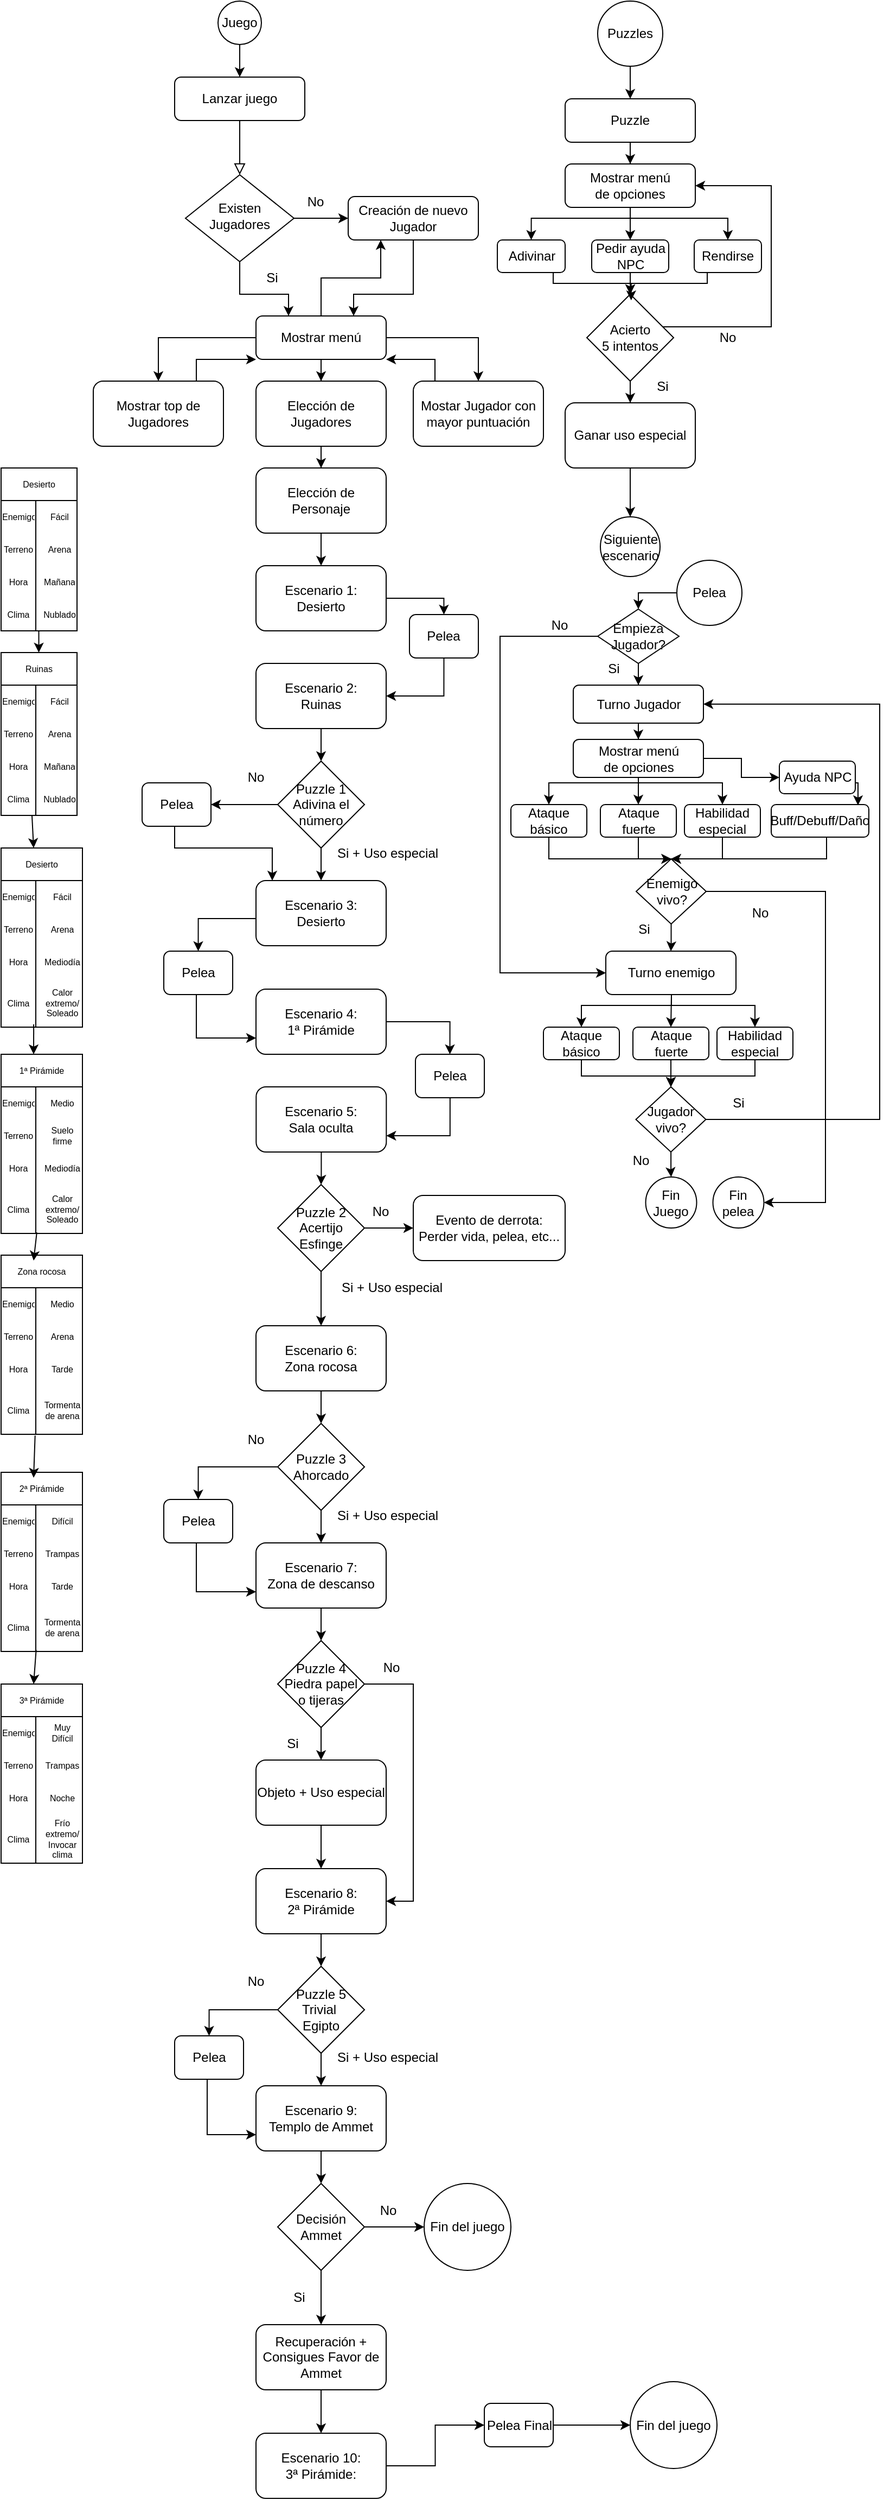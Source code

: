 <mxfile version="27.0.6">
  <diagram id="C5RBs43oDa-KdzZeNtuy" name="Page-1">
    <mxGraphModel dx="1139" dy="553" grid="1" gridSize="10" guides="1" tooltips="1" connect="1" arrows="1" fold="1" page="1" pageScale="1" pageWidth="827" pageHeight="1169" math="0" shadow="0">
      <root>
        <mxCell id="WIyWlLk6GJQsqaUBKTNV-0" />
        <mxCell id="WIyWlLk6GJQsqaUBKTNV-1" parent="WIyWlLk6GJQsqaUBKTNV-0" />
        <mxCell id="WIyWlLk6GJQsqaUBKTNV-2" value="" style="rounded=0;html=1;jettySize=auto;orthogonalLoop=1;fontSize=11;endArrow=block;endFill=0;endSize=8;strokeWidth=1;shadow=0;labelBackgroundColor=none;edgeStyle=orthogonalEdgeStyle;" parent="WIyWlLk6GJQsqaUBKTNV-1" source="WIyWlLk6GJQsqaUBKTNV-3" target="WIyWlLk6GJQsqaUBKTNV-6" edge="1">
          <mxGeometry relative="1" as="geometry" />
        </mxCell>
        <mxCell id="WIyWlLk6GJQsqaUBKTNV-3" value="Lanzar juego" style="rounded=1;whiteSpace=wrap;html=1;fontSize=12;glass=0;strokeWidth=1;shadow=0;" parent="WIyWlLk6GJQsqaUBKTNV-1" vertex="1">
          <mxGeometry x="160" y="80" width="120" height="40" as="geometry" />
        </mxCell>
        <mxCell id="_oAQgHQ9doe4E5g8mVp9-6" style="edgeStyle=orthogonalEdgeStyle;rounded=0;orthogonalLoop=1;jettySize=auto;html=1;entryX=0;entryY=0.5;entryDx=0;entryDy=0;" parent="WIyWlLk6GJQsqaUBKTNV-1" source="WIyWlLk6GJQsqaUBKTNV-6" target="WIyWlLk6GJQsqaUBKTNV-7" edge="1">
          <mxGeometry relative="1" as="geometry" />
        </mxCell>
        <mxCell id="_oAQgHQ9doe4E5g8mVp9-7" style="edgeStyle=orthogonalEdgeStyle;rounded=0;orthogonalLoop=1;jettySize=auto;html=1;entryX=0.25;entryY=0;entryDx=0;entryDy=0;" parent="WIyWlLk6GJQsqaUBKTNV-1" source="WIyWlLk6GJQsqaUBKTNV-6" target="_oAQgHQ9doe4E5g8mVp9-2" edge="1">
          <mxGeometry relative="1" as="geometry">
            <Array as="points">
              <mxPoint x="220" y="280" />
              <mxPoint x="265" y="280" />
            </Array>
          </mxGeometry>
        </mxCell>
        <mxCell id="WIyWlLk6GJQsqaUBKTNV-6" value="Existen Jugadores" style="rhombus;whiteSpace=wrap;html=1;shadow=0;fontFamily=Helvetica;fontSize=12;align=center;strokeWidth=1;spacing=6;spacingTop=-4;" parent="WIyWlLk6GJQsqaUBKTNV-1" vertex="1">
          <mxGeometry x="170" y="170" width="100" height="80" as="geometry" />
        </mxCell>
        <mxCell id="_oAQgHQ9doe4E5g8mVp9-12" style="edgeStyle=orthogonalEdgeStyle;rounded=0;orthogonalLoop=1;jettySize=auto;html=1;entryX=0.75;entryY=0;entryDx=0;entryDy=0;" parent="WIyWlLk6GJQsqaUBKTNV-1" source="WIyWlLk6GJQsqaUBKTNV-7" target="_oAQgHQ9doe4E5g8mVp9-2" edge="1">
          <mxGeometry relative="1" as="geometry">
            <Array as="points">
              <mxPoint x="380" y="280" />
              <mxPoint x="325" y="280" />
            </Array>
          </mxGeometry>
        </mxCell>
        <mxCell id="WIyWlLk6GJQsqaUBKTNV-7" value="Creación de nuevo Jugador" style="rounded=1;whiteSpace=wrap;html=1;fontSize=12;glass=0;strokeWidth=1;shadow=0;" parent="WIyWlLk6GJQsqaUBKTNV-1" vertex="1">
          <mxGeometry x="320" y="190" width="120" height="40" as="geometry" />
        </mxCell>
        <mxCell id="_oAQgHQ9doe4E5g8mVp9-1" style="edgeStyle=orthogonalEdgeStyle;rounded=0;orthogonalLoop=1;jettySize=auto;html=1;" parent="WIyWlLk6GJQsqaUBKTNV-1" source="_oAQgHQ9doe4E5g8mVp9-0" target="WIyWlLk6GJQsqaUBKTNV-3" edge="1">
          <mxGeometry relative="1" as="geometry" />
        </mxCell>
        <mxCell id="_oAQgHQ9doe4E5g8mVp9-0" value="Juego" style="ellipse;whiteSpace=wrap;html=1;aspect=fixed;" parent="WIyWlLk6GJQsqaUBKTNV-1" vertex="1">
          <mxGeometry x="200" y="10" width="40" height="40" as="geometry" />
        </mxCell>
        <mxCell id="_oAQgHQ9doe4E5g8mVp9-16" style="edgeStyle=orthogonalEdgeStyle;rounded=0;orthogonalLoop=1;jettySize=auto;html=1;" parent="WIyWlLk6GJQsqaUBKTNV-1" source="_oAQgHQ9doe4E5g8mVp9-2" target="_oAQgHQ9doe4E5g8mVp9-14" edge="1">
          <mxGeometry relative="1" as="geometry" />
        </mxCell>
        <mxCell id="_oAQgHQ9doe4E5g8mVp9-17" style="edgeStyle=orthogonalEdgeStyle;rounded=0;orthogonalLoop=1;jettySize=auto;html=1;" parent="WIyWlLk6GJQsqaUBKTNV-1" source="_oAQgHQ9doe4E5g8mVp9-2" target="_oAQgHQ9doe4E5g8mVp9-13" edge="1">
          <mxGeometry relative="1" as="geometry" />
        </mxCell>
        <mxCell id="_oAQgHQ9doe4E5g8mVp9-18" style="edgeStyle=orthogonalEdgeStyle;rounded=0;orthogonalLoop=1;jettySize=auto;html=1;" parent="WIyWlLk6GJQsqaUBKTNV-1" source="_oAQgHQ9doe4E5g8mVp9-2" target="_oAQgHQ9doe4E5g8mVp9-15" edge="1">
          <mxGeometry relative="1" as="geometry" />
        </mxCell>
        <mxCell id="MtcDqFp95zHoMJTxopEI-0" style="edgeStyle=orthogonalEdgeStyle;rounded=0;orthogonalLoop=1;jettySize=auto;html=1;entryX=0.25;entryY=1;entryDx=0;entryDy=0;" edge="1" parent="WIyWlLk6GJQsqaUBKTNV-1" source="_oAQgHQ9doe4E5g8mVp9-2" target="WIyWlLk6GJQsqaUBKTNV-7">
          <mxGeometry relative="1" as="geometry" />
        </mxCell>
        <mxCell id="_oAQgHQ9doe4E5g8mVp9-2" value="Mostrar menú" style="rounded=1;whiteSpace=wrap;html=1;" parent="WIyWlLk6GJQsqaUBKTNV-1" vertex="1">
          <mxGeometry x="235" y="300" width="120" height="40" as="geometry" />
        </mxCell>
        <mxCell id="_oAQgHQ9doe4E5g8mVp9-8" value="Si" style="text;html=1;align=center;verticalAlign=middle;whiteSpace=wrap;rounded=0;" parent="WIyWlLk6GJQsqaUBKTNV-1" vertex="1">
          <mxGeometry x="220" y="250" width="60" height="30" as="geometry" />
        </mxCell>
        <mxCell id="_oAQgHQ9doe4E5g8mVp9-9" value="No" style="text;html=1;align=center;verticalAlign=middle;whiteSpace=wrap;rounded=0;" parent="WIyWlLk6GJQsqaUBKTNV-1" vertex="1">
          <mxGeometry x="260" y="180" width="60" height="30" as="geometry" />
        </mxCell>
        <mxCell id="_oAQgHQ9doe4E5g8mVp9-20" style="edgeStyle=orthogonalEdgeStyle;rounded=0;orthogonalLoop=1;jettySize=auto;html=1;entryX=0;entryY=1;entryDx=0;entryDy=0;" parent="WIyWlLk6GJQsqaUBKTNV-1" source="_oAQgHQ9doe4E5g8mVp9-13" target="_oAQgHQ9doe4E5g8mVp9-2" edge="1">
          <mxGeometry relative="1" as="geometry">
            <Array as="points">
              <mxPoint x="180" y="340" />
            </Array>
          </mxGeometry>
        </mxCell>
        <mxCell id="_oAQgHQ9doe4E5g8mVp9-13" value="Mostrar top de Jugadores" style="rounded=1;whiteSpace=wrap;html=1;" parent="WIyWlLk6GJQsqaUBKTNV-1" vertex="1">
          <mxGeometry x="85" y="360" width="120" height="60" as="geometry" />
        </mxCell>
        <mxCell id="_oAQgHQ9doe4E5g8mVp9-22" style="edgeStyle=orthogonalEdgeStyle;rounded=0;orthogonalLoop=1;jettySize=auto;html=1;entryX=0.5;entryY=0;entryDx=0;entryDy=0;" parent="WIyWlLk6GJQsqaUBKTNV-1" source="_oAQgHQ9doe4E5g8mVp9-14" target="_oAQgHQ9doe4E5g8mVp9-21" edge="1">
          <mxGeometry relative="1" as="geometry" />
        </mxCell>
        <mxCell id="_oAQgHQ9doe4E5g8mVp9-14" value="Elección de Jugadores" style="rounded=1;whiteSpace=wrap;html=1;" parent="WIyWlLk6GJQsqaUBKTNV-1" vertex="1">
          <mxGeometry x="235" y="360" width="120" height="60" as="geometry" />
        </mxCell>
        <mxCell id="_oAQgHQ9doe4E5g8mVp9-19" style="edgeStyle=orthogonalEdgeStyle;rounded=0;orthogonalLoop=1;jettySize=auto;html=1;entryX=1;entryY=1;entryDx=0;entryDy=0;" parent="WIyWlLk6GJQsqaUBKTNV-1" source="_oAQgHQ9doe4E5g8mVp9-15" target="_oAQgHQ9doe4E5g8mVp9-2" edge="1">
          <mxGeometry relative="1" as="geometry">
            <Array as="points">
              <mxPoint x="400" y="340" />
            </Array>
          </mxGeometry>
        </mxCell>
        <mxCell id="_oAQgHQ9doe4E5g8mVp9-15" value="Mostar Jugador con mayor puntuación" style="rounded=1;whiteSpace=wrap;html=1;" parent="WIyWlLk6GJQsqaUBKTNV-1" vertex="1">
          <mxGeometry x="380" y="360" width="120" height="60" as="geometry" />
        </mxCell>
        <mxCell id="_oAQgHQ9doe4E5g8mVp9-24" style="edgeStyle=orthogonalEdgeStyle;rounded=0;orthogonalLoop=1;jettySize=auto;html=1;" parent="WIyWlLk6GJQsqaUBKTNV-1" source="_oAQgHQ9doe4E5g8mVp9-21" target="_oAQgHQ9doe4E5g8mVp9-23" edge="1">
          <mxGeometry relative="1" as="geometry" />
        </mxCell>
        <mxCell id="_oAQgHQ9doe4E5g8mVp9-21" value="Elección de Personaje" style="rounded=1;whiteSpace=wrap;html=1;" parent="WIyWlLk6GJQsqaUBKTNV-1" vertex="1">
          <mxGeometry x="235" y="440" width="120" height="60" as="geometry" />
        </mxCell>
        <mxCell id="_oAQgHQ9doe4E5g8mVp9-56" style="edgeStyle=orthogonalEdgeStyle;rounded=0;orthogonalLoop=1;jettySize=auto;html=1;entryX=0.5;entryY=0;entryDx=0;entryDy=0;" parent="WIyWlLk6GJQsqaUBKTNV-1" source="_oAQgHQ9doe4E5g8mVp9-23" target="MtcDqFp95zHoMJTxopEI-199" edge="1">
          <mxGeometry relative="1" as="geometry">
            <mxPoint x="380.0" y="560" as="targetPoint" />
            <Array as="points">
              <mxPoint x="408" y="560" />
            </Array>
          </mxGeometry>
        </mxCell>
        <mxCell id="_oAQgHQ9doe4E5g8mVp9-23" value="Escenario 1:&lt;div&gt;Desierto&lt;/div&gt;" style="rounded=1;whiteSpace=wrap;html=1;" parent="WIyWlLk6GJQsqaUBKTNV-1" vertex="1">
          <mxGeometry x="235" y="530" width="120" height="60" as="geometry" />
        </mxCell>
        <mxCell id="MtcDqFp95zHoMJTxopEI-2" style="edgeStyle=orthogonalEdgeStyle;rounded=0;orthogonalLoop=1;jettySize=auto;html=1;entryX=1;entryY=0.5;entryDx=0;entryDy=0;exitX=0.5;exitY=1;exitDx=0;exitDy=0;" edge="1" parent="WIyWlLk6GJQsqaUBKTNV-1" source="MtcDqFp95zHoMJTxopEI-199" target="_oAQgHQ9doe4E5g8mVp9-40">
          <mxGeometry relative="1" as="geometry">
            <mxPoint x="425.0" y="635" as="sourcePoint" />
            <Array as="points">
              <mxPoint x="408" y="650" />
            </Array>
          </mxGeometry>
        </mxCell>
        <mxCell id="_oAQgHQ9doe4E5g8mVp9-61" style="edgeStyle=orthogonalEdgeStyle;rounded=0;orthogonalLoop=1;jettySize=auto;html=1;" parent="WIyWlLk6GJQsqaUBKTNV-1" source="_oAQgHQ9doe4E5g8mVp9-40" target="_oAQgHQ9doe4E5g8mVp9-60" edge="1">
          <mxGeometry relative="1" as="geometry" />
        </mxCell>
        <mxCell id="_oAQgHQ9doe4E5g8mVp9-40" value="Escenario 2:&lt;div&gt;Ruinas&lt;/div&gt;" style="rounded=1;whiteSpace=wrap;html=1;" parent="WIyWlLk6GJQsqaUBKTNV-1" vertex="1">
          <mxGeometry x="235" y="620" width="120" height="60" as="geometry" />
        </mxCell>
        <mxCell id="_oAQgHQ9doe4E5g8mVp9-65" style="edgeStyle=orthogonalEdgeStyle;rounded=0;orthogonalLoop=1;jettySize=auto;html=1;entryX=0.5;entryY=0;entryDx=0;entryDy=0;" parent="WIyWlLk6GJQsqaUBKTNV-1" source="_oAQgHQ9doe4E5g8mVp9-60" target="_oAQgHQ9doe4E5g8mVp9-64" edge="1">
          <mxGeometry relative="1" as="geometry" />
        </mxCell>
        <mxCell id="MtcDqFp95zHoMJTxopEI-203" style="edgeStyle=orthogonalEdgeStyle;rounded=0;orthogonalLoop=1;jettySize=auto;html=1;" edge="1" parent="WIyWlLk6GJQsqaUBKTNV-1" source="_oAQgHQ9doe4E5g8mVp9-60" target="MtcDqFp95zHoMJTxopEI-201">
          <mxGeometry relative="1" as="geometry" />
        </mxCell>
        <mxCell id="_oAQgHQ9doe4E5g8mVp9-60" value="Puzzle 1&lt;br&gt;&lt;div&gt;Adivina el número&lt;/div&gt;" style="rhombus;whiteSpace=wrap;html=1;" parent="WIyWlLk6GJQsqaUBKTNV-1" vertex="1">
          <mxGeometry x="255" y="710" width="80" height="80" as="geometry" />
        </mxCell>
        <mxCell id="_oAQgHQ9doe4E5g8mVp9-63" value="No" style="text;html=1;align=center;verticalAlign=middle;whiteSpace=wrap;rounded=0;" parent="WIyWlLk6GJQsqaUBKTNV-1" vertex="1">
          <mxGeometry x="200" y="710" width="70" height="30" as="geometry" />
        </mxCell>
        <mxCell id="_oAQgHQ9doe4E5g8mVp9-80" style="edgeStyle=orthogonalEdgeStyle;rounded=0;orthogonalLoop=1;jettySize=auto;html=1;entryX=0.5;entryY=0;entryDx=0;entryDy=0;" parent="WIyWlLk6GJQsqaUBKTNV-1" source="_oAQgHQ9doe4E5g8mVp9-64" target="MtcDqFp95zHoMJTxopEI-206" edge="1">
          <mxGeometry relative="1" as="geometry">
            <Array as="points">
              <mxPoint x="182" y="855" />
            </Array>
            <mxPoint x="190.0" y="855" as="targetPoint" />
          </mxGeometry>
        </mxCell>
        <mxCell id="_oAQgHQ9doe4E5g8mVp9-64" value="Escenario 3:&lt;div&gt;Desierto&lt;/div&gt;" style="rounded=1;whiteSpace=wrap;html=1;" parent="WIyWlLk6GJQsqaUBKTNV-1" vertex="1">
          <mxGeometry x="235" y="820" width="120" height="60" as="geometry" />
        </mxCell>
        <mxCell id="_oAQgHQ9doe4E5g8mVp9-66" value="Si +&amp;nbsp;&lt;span style=&quot;background-color: transparent; color: light-dark(rgb(0, 0, 0), rgb(255, 255, 255));&quot;&gt;Uso especial&lt;/span&gt;" style="text;html=1;align=center;verticalAlign=middle;whiteSpace=wrap;rounded=0;" parent="WIyWlLk6GJQsqaUBKTNV-1" vertex="1">
          <mxGeometry x="299" y="780" width="115" height="30" as="geometry" />
        </mxCell>
        <mxCell id="_oAQgHQ9doe4E5g8mVp9-148" style="edgeStyle=orthogonalEdgeStyle;rounded=0;orthogonalLoop=1;jettySize=auto;html=1;entryX=0;entryY=0.75;entryDx=0;entryDy=0;exitX=0.5;exitY=1;exitDx=0;exitDy=0;" parent="WIyWlLk6GJQsqaUBKTNV-1" source="MtcDqFp95zHoMJTxopEI-206" target="_oAQgHQ9doe4E5g8mVp9-82" edge="1">
          <mxGeometry relative="1" as="geometry">
            <Array as="points">
              <mxPoint x="180" y="910" />
              <mxPoint x="180" y="965" />
            </Array>
            <mxPoint x="150.0" y="945" as="sourcePoint" />
          </mxGeometry>
        </mxCell>
        <mxCell id="MtcDqFp95zHoMJTxopEI-107" style="edgeStyle=orthogonalEdgeStyle;rounded=0;orthogonalLoop=1;jettySize=auto;html=1;entryX=0.5;entryY=0;entryDx=0;entryDy=0;" edge="1" parent="WIyWlLk6GJQsqaUBKTNV-1" source="_oAQgHQ9doe4E5g8mVp9-82" target="MtcDqFp95zHoMJTxopEI-106">
          <mxGeometry relative="1" as="geometry" />
        </mxCell>
        <mxCell id="_oAQgHQ9doe4E5g8mVp9-82" value="Escenario 4:&lt;div&gt;1ª Pirámide&lt;/div&gt;" style="rounded=1;whiteSpace=wrap;html=1;" parent="WIyWlLk6GJQsqaUBKTNV-1" vertex="1">
          <mxGeometry x="235" y="920" width="120" height="60" as="geometry" />
        </mxCell>
        <mxCell id="_oAQgHQ9doe4E5g8mVp9-147" style="edgeStyle=orthogonalEdgeStyle;rounded=0;orthogonalLoop=1;jettySize=auto;html=1;entryX=1;entryY=0.75;entryDx=0;entryDy=0;exitX=0.5;exitY=1;exitDx=0;exitDy=0;" parent="WIyWlLk6GJQsqaUBKTNV-1" target="_oAQgHQ9doe4E5g8mVp9-104" edge="1">
          <mxGeometry relative="1" as="geometry">
            <Array as="points">
              <mxPoint x="414.16" y="1055" />
            </Array>
            <mxPoint x="413.915" y="1010" as="sourcePoint" />
          </mxGeometry>
        </mxCell>
        <mxCell id="_oAQgHQ9doe4E5g8mVp9-107" style="edgeStyle=orthogonalEdgeStyle;rounded=0;orthogonalLoop=1;jettySize=auto;html=1;" parent="WIyWlLk6GJQsqaUBKTNV-1" source="_oAQgHQ9doe4E5g8mVp9-104" target="_oAQgHQ9doe4E5g8mVp9-106" edge="1">
          <mxGeometry relative="1" as="geometry" />
        </mxCell>
        <mxCell id="_oAQgHQ9doe4E5g8mVp9-104" value="Escenario 5:&lt;div&gt;Sala oculta&lt;/div&gt;" style="rounded=1;whiteSpace=wrap;html=1;" parent="WIyWlLk6GJQsqaUBKTNV-1" vertex="1">
          <mxGeometry x="235.16" y="1010" width="120" height="60" as="geometry" />
        </mxCell>
        <mxCell id="_oAQgHQ9doe4E5g8mVp9-111" style="edgeStyle=orthogonalEdgeStyle;rounded=0;orthogonalLoop=1;jettySize=auto;html=1;" parent="WIyWlLk6GJQsqaUBKTNV-1" source="_oAQgHQ9doe4E5g8mVp9-106" target="_oAQgHQ9doe4E5g8mVp9-110" edge="1">
          <mxGeometry relative="1" as="geometry">
            <mxPoint x="295" y="1220" as="targetPoint" />
          </mxGeometry>
        </mxCell>
        <mxCell id="_oAQgHQ9doe4E5g8mVp9-112" style="edgeStyle=orthogonalEdgeStyle;rounded=0;orthogonalLoop=1;jettySize=auto;html=1;" parent="WIyWlLk6GJQsqaUBKTNV-1" source="_oAQgHQ9doe4E5g8mVp9-106" target="_oAQgHQ9doe4E5g8mVp9-109" edge="1">
          <mxGeometry relative="1" as="geometry" />
        </mxCell>
        <mxCell id="_oAQgHQ9doe4E5g8mVp9-106" value="Puzzle 2&lt;div&gt;&lt;div&gt;Acertijo&lt;/div&gt;&lt;div&gt;Esfinge&lt;/div&gt;&lt;/div&gt;" style="rhombus;whiteSpace=wrap;html=1;" parent="WIyWlLk6GJQsqaUBKTNV-1" vertex="1">
          <mxGeometry x="255" y="1100" width="80" height="80" as="geometry" />
        </mxCell>
        <mxCell id="_oAQgHQ9doe4E5g8mVp9-109" value="Evento de derrota:&lt;div&gt;Perder vida, pelea, etc...&lt;/div&gt;" style="rounded=1;whiteSpace=wrap;html=1;" parent="WIyWlLk6GJQsqaUBKTNV-1" vertex="1">
          <mxGeometry x="380" y="1110" width="140" height="60" as="geometry" />
        </mxCell>
        <mxCell id="_oAQgHQ9doe4E5g8mVp9-129" style="edgeStyle=orthogonalEdgeStyle;rounded=0;orthogonalLoop=1;jettySize=auto;html=1;" parent="WIyWlLk6GJQsqaUBKTNV-1" source="_oAQgHQ9doe4E5g8mVp9-110" target="_oAQgHQ9doe4E5g8mVp9-128" edge="1">
          <mxGeometry relative="1" as="geometry" />
        </mxCell>
        <mxCell id="_oAQgHQ9doe4E5g8mVp9-110" value="Escenario 6:&lt;div&gt;Zona rocosa&lt;/div&gt;" style="rounded=1;whiteSpace=wrap;html=1;" parent="WIyWlLk6GJQsqaUBKTNV-1" vertex="1">
          <mxGeometry x="235" y="1230" width="120" height="60" as="geometry" />
        </mxCell>
        <mxCell id="_oAQgHQ9doe4E5g8mVp9-113" value="No" style="text;html=1;align=center;verticalAlign=middle;whiteSpace=wrap;rounded=0;" parent="WIyWlLk6GJQsqaUBKTNV-1" vertex="1">
          <mxGeometry x="320" y="1110" width="60" height="30" as="geometry" />
        </mxCell>
        <mxCell id="_oAQgHQ9doe4E5g8mVp9-114" value="Si + Uso especial" style="text;html=1;align=center;verticalAlign=middle;whiteSpace=wrap;rounded=0;" parent="WIyWlLk6GJQsqaUBKTNV-1" vertex="1">
          <mxGeometry x="305" y="1180" width="111" height="30" as="geometry" />
        </mxCell>
        <mxCell id="_oAQgHQ9doe4E5g8mVp9-149" style="edgeStyle=orthogonalEdgeStyle;rounded=0;orthogonalLoop=1;jettySize=auto;html=1;entryX=0;entryY=0.75;entryDx=0;entryDy=0;exitX=0.5;exitY=1;exitDx=0;exitDy=0;" parent="WIyWlLk6GJQsqaUBKTNV-1" source="MtcDqFp95zHoMJTxopEI-207" target="_oAQgHQ9doe4E5g8mVp9-133" edge="1">
          <mxGeometry relative="1" as="geometry">
            <Array as="points">
              <mxPoint x="180" y="1420" />
              <mxPoint x="180" y="1475" />
            </Array>
            <mxPoint x="150.0" y="1442.5" as="sourcePoint" />
          </mxGeometry>
        </mxCell>
        <mxCell id="_oAQgHQ9doe4E5g8mVp9-131" style="edgeStyle=orthogonalEdgeStyle;rounded=0;orthogonalLoop=1;jettySize=auto;html=1;entryX=0.5;entryY=0;entryDx=0;entryDy=0;" parent="WIyWlLk6GJQsqaUBKTNV-1" source="_oAQgHQ9doe4E5g8mVp9-128" target="MtcDqFp95zHoMJTxopEI-207" edge="1">
          <mxGeometry relative="1" as="geometry">
            <mxPoint x="195.0" y="1360" as="targetPoint" />
          </mxGeometry>
        </mxCell>
        <mxCell id="_oAQgHQ9doe4E5g8mVp9-134" style="edgeStyle=orthogonalEdgeStyle;rounded=0;orthogonalLoop=1;jettySize=auto;html=1;" parent="WIyWlLk6GJQsqaUBKTNV-1" source="_oAQgHQ9doe4E5g8mVp9-128" target="_oAQgHQ9doe4E5g8mVp9-133" edge="1">
          <mxGeometry relative="1" as="geometry" />
        </mxCell>
        <mxCell id="_oAQgHQ9doe4E5g8mVp9-128" value="Puzzle 3&lt;div&gt;&lt;div&gt;Ahorcado&lt;/div&gt;&lt;/div&gt;" style="rhombus;whiteSpace=wrap;html=1;" parent="WIyWlLk6GJQsqaUBKTNV-1" vertex="1">
          <mxGeometry x="255" y="1320" width="80" height="80" as="geometry" />
        </mxCell>
        <mxCell id="_oAQgHQ9doe4E5g8mVp9-132" value="No" style="text;html=1;align=center;verticalAlign=middle;whiteSpace=wrap;rounded=0;" parent="WIyWlLk6GJQsqaUBKTNV-1" vertex="1">
          <mxGeometry x="200" y="1320" width="70" height="30" as="geometry" />
        </mxCell>
        <mxCell id="_oAQgHQ9doe4E5g8mVp9-137" style="edgeStyle=orthogonalEdgeStyle;rounded=0;orthogonalLoop=1;jettySize=auto;html=1;entryX=0.5;entryY=0;entryDx=0;entryDy=0;" parent="WIyWlLk6GJQsqaUBKTNV-1" source="_oAQgHQ9doe4E5g8mVp9-133" target="_oAQgHQ9doe4E5g8mVp9-136" edge="1">
          <mxGeometry relative="1" as="geometry" />
        </mxCell>
        <mxCell id="_oAQgHQ9doe4E5g8mVp9-133" value="Escenario 7:&lt;div&gt;Zona de descanso&lt;/div&gt;" style="rounded=1;whiteSpace=wrap;html=1;" parent="WIyWlLk6GJQsqaUBKTNV-1" vertex="1">
          <mxGeometry x="235" y="1430" width="120" height="60" as="geometry" />
        </mxCell>
        <mxCell id="_oAQgHQ9doe4E5g8mVp9-135" value="Si +&amp;nbsp;&lt;span style=&quot;background-color: transparent; color: light-dark(rgb(0, 0, 0), rgb(255, 255, 255));&quot;&gt;Uso especial&lt;/span&gt;" style="text;html=1;align=center;verticalAlign=middle;whiteSpace=wrap;rounded=0;" parent="WIyWlLk6GJQsqaUBKTNV-1" vertex="1">
          <mxGeometry x="299" y="1390" width="115" height="30" as="geometry" />
        </mxCell>
        <mxCell id="_oAQgHQ9doe4E5g8mVp9-139" style="edgeStyle=orthogonalEdgeStyle;rounded=0;orthogonalLoop=1;jettySize=auto;html=1;" parent="WIyWlLk6GJQsqaUBKTNV-1" source="_oAQgHQ9doe4E5g8mVp9-136" target="_oAQgHQ9doe4E5g8mVp9-138" edge="1">
          <mxGeometry relative="1" as="geometry" />
        </mxCell>
        <mxCell id="_oAQgHQ9doe4E5g8mVp9-142" style="edgeStyle=orthogonalEdgeStyle;rounded=0;orthogonalLoop=1;jettySize=auto;html=1;entryX=1;entryY=0.5;entryDx=0;entryDy=0;" parent="WIyWlLk6GJQsqaUBKTNV-1" source="_oAQgHQ9doe4E5g8mVp9-136" target="_oAQgHQ9doe4E5g8mVp9-141" edge="1">
          <mxGeometry relative="1" as="geometry">
            <Array as="points">
              <mxPoint x="380" y="1560" />
              <mxPoint x="380" y="1760" />
            </Array>
          </mxGeometry>
        </mxCell>
        <mxCell id="_oAQgHQ9doe4E5g8mVp9-136" value="Puzzle 4&lt;div&gt;Piedra papel&lt;/div&gt;&lt;div&gt;o tijeras&lt;/div&gt;" style="rhombus;whiteSpace=wrap;html=1;" parent="WIyWlLk6GJQsqaUBKTNV-1" vertex="1">
          <mxGeometry x="255" y="1520" width="80" height="80" as="geometry" />
        </mxCell>
        <mxCell id="_oAQgHQ9doe4E5g8mVp9-143" style="edgeStyle=orthogonalEdgeStyle;rounded=0;orthogonalLoop=1;jettySize=auto;html=1;entryX=0.5;entryY=0;entryDx=0;entryDy=0;" parent="WIyWlLk6GJQsqaUBKTNV-1" source="_oAQgHQ9doe4E5g8mVp9-138" target="_oAQgHQ9doe4E5g8mVp9-141" edge="1">
          <mxGeometry relative="1" as="geometry" />
        </mxCell>
        <mxCell id="_oAQgHQ9doe4E5g8mVp9-138" value="Objeto + Uso especial" style="rounded=1;whiteSpace=wrap;html=1;" parent="WIyWlLk6GJQsqaUBKTNV-1" vertex="1">
          <mxGeometry x="235" y="1630" width="120" height="60" as="geometry" />
        </mxCell>
        <mxCell id="_oAQgHQ9doe4E5g8mVp9-166" style="edgeStyle=orthogonalEdgeStyle;rounded=0;orthogonalLoop=1;jettySize=auto;html=1;" parent="WIyWlLk6GJQsqaUBKTNV-1" source="_oAQgHQ9doe4E5g8mVp9-141" target="_oAQgHQ9doe4E5g8mVp9-163" edge="1">
          <mxGeometry relative="1" as="geometry" />
        </mxCell>
        <mxCell id="_oAQgHQ9doe4E5g8mVp9-141" value="Escenario 8:&lt;div&gt;2ª Pirámide&lt;/div&gt;" style="rounded=1;whiteSpace=wrap;html=1;" parent="WIyWlLk6GJQsqaUBKTNV-1" vertex="1">
          <mxGeometry x="235" y="1730" width="120" height="60" as="geometry" />
        </mxCell>
        <mxCell id="_oAQgHQ9doe4E5g8mVp9-144" value="No" style="text;html=1;align=center;verticalAlign=middle;whiteSpace=wrap;rounded=0;" parent="WIyWlLk6GJQsqaUBKTNV-1" vertex="1">
          <mxGeometry x="330" y="1530" width="60" height="30" as="geometry" />
        </mxCell>
        <mxCell id="_oAQgHQ9doe4E5g8mVp9-145" value="Si" style="text;html=1;align=center;verticalAlign=middle;whiteSpace=wrap;rounded=0;" parent="WIyWlLk6GJQsqaUBKTNV-1" vertex="1">
          <mxGeometry x="239" y="1600" width="60" height="30" as="geometry" />
        </mxCell>
        <mxCell id="_oAQgHQ9doe4E5g8mVp9-171" style="edgeStyle=orthogonalEdgeStyle;rounded=0;orthogonalLoop=1;jettySize=auto;html=1;entryX=0;entryY=0.75;entryDx=0;entryDy=0;exitX=0.5;exitY=1;exitDx=0;exitDy=0;" parent="WIyWlLk6GJQsqaUBKTNV-1" source="MtcDqFp95zHoMJTxopEI-208" target="_oAQgHQ9doe4E5g8mVp9-167" edge="1">
          <mxGeometry relative="1" as="geometry">
            <Array as="points">
              <mxPoint x="190" y="1920" />
              <mxPoint x="190" y="1975" />
            </Array>
            <mxPoint x="160.0" y="1930.0" as="sourcePoint" />
          </mxGeometry>
        </mxCell>
        <mxCell id="_oAQgHQ9doe4E5g8mVp9-168" style="edgeStyle=orthogonalEdgeStyle;rounded=0;orthogonalLoop=1;jettySize=auto;html=1;" parent="WIyWlLk6GJQsqaUBKTNV-1" source="_oAQgHQ9doe4E5g8mVp9-163" target="_oAQgHQ9doe4E5g8mVp9-167" edge="1">
          <mxGeometry relative="1" as="geometry" />
        </mxCell>
        <mxCell id="_oAQgHQ9doe4E5g8mVp9-163" value="Puzzle 5&lt;div&gt;Trivial&amp;nbsp;&lt;/div&gt;&lt;div&gt;Egipto&lt;/div&gt;" style="rhombus;whiteSpace=wrap;html=1;" parent="WIyWlLk6GJQsqaUBKTNV-1" vertex="1">
          <mxGeometry x="255" y="1820" width="80" height="80" as="geometry" />
        </mxCell>
        <mxCell id="_oAQgHQ9doe4E5g8mVp9-165" value="No" style="text;html=1;align=center;verticalAlign=middle;whiteSpace=wrap;rounded=0;" parent="WIyWlLk6GJQsqaUBKTNV-1" vertex="1">
          <mxGeometry x="200" y="1820" width="70" height="27.5" as="geometry" />
        </mxCell>
        <mxCell id="_oAQgHQ9doe4E5g8mVp9-172" style="edgeStyle=orthogonalEdgeStyle;rounded=0;orthogonalLoop=1;jettySize=auto;html=1;entryX=0.5;entryY=0;entryDx=0;entryDy=0;" parent="WIyWlLk6GJQsqaUBKTNV-1" source="_oAQgHQ9doe4E5g8mVp9-167" target="_oAQgHQ9doe4E5g8mVp9-169" edge="1">
          <mxGeometry relative="1" as="geometry" />
        </mxCell>
        <mxCell id="_oAQgHQ9doe4E5g8mVp9-167" value="Escenario 9:&lt;div&gt;Templo de Ammet&lt;/div&gt;" style="rounded=1;whiteSpace=wrap;html=1;" parent="WIyWlLk6GJQsqaUBKTNV-1" vertex="1">
          <mxGeometry x="235" y="1930" width="120" height="60" as="geometry" />
        </mxCell>
        <mxCell id="_oAQgHQ9doe4E5g8mVp9-175" style="edgeStyle=orthogonalEdgeStyle;rounded=0;orthogonalLoop=1;jettySize=auto;html=1;entryX=0.5;entryY=0;entryDx=0;entryDy=0;" parent="WIyWlLk6GJQsqaUBKTNV-1" source="_oAQgHQ9doe4E5g8mVp9-169" target="_oAQgHQ9doe4E5g8mVp9-174" edge="1">
          <mxGeometry relative="1" as="geometry" />
        </mxCell>
        <mxCell id="_oAQgHQ9doe4E5g8mVp9-176" style="edgeStyle=orthogonalEdgeStyle;rounded=0;orthogonalLoop=1;jettySize=auto;html=1;" parent="WIyWlLk6GJQsqaUBKTNV-1" source="_oAQgHQ9doe4E5g8mVp9-169" target="_oAQgHQ9doe4E5g8mVp9-173" edge="1">
          <mxGeometry relative="1" as="geometry" />
        </mxCell>
        <mxCell id="_oAQgHQ9doe4E5g8mVp9-169" value="Decisión&lt;div&gt;Ammet&lt;/div&gt;" style="rhombus;whiteSpace=wrap;html=1;" parent="WIyWlLk6GJQsqaUBKTNV-1" vertex="1">
          <mxGeometry x="255" y="2020" width="80" height="80" as="geometry" />
        </mxCell>
        <mxCell id="_oAQgHQ9doe4E5g8mVp9-170" value="Si +&amp;nbsp;&lt;span style=&quot;background-color: transparent; color: light-dark(rgb(0, 0, 0), rgb(255, 255, 255));&quot;&gt;Uso especial&lt;/span&gt;" style="text;html=1;align=center;verticalAlign=middle;whiteSpace=wrap;rounded=0;" parent="WIyWlLk6GJQsqaUBKTNV-1" vertex="1">
          <mxGeometry x="299" y="1889" width="115" height="30" as="geometry" />
        </mxCell>
        <mxCell id="_oAQgHQ9doe4E5g8mVp9-173" value="Fin del juego" style="ellipse;whiteSpace=wrap;html=1;aspect=fixed;" parent="WIyWlLk6GJQsqaUBKTNV-1" vertex="1">
          <mxGeometry x="390" y="2020" width="80" height="80" as="geometry" />
        </mxCell>
        <mxCell id="_oAQgHQ9doe4E5g8mVp9-180" style="edgeStyle=orthogonalEdgeStyle;rounded=0;orthogonalLoop=1;jettySize=auto;html=1;entryX=0.5;entryY=0;entryDx=0;entryDy=0;" parent="WIyWlLk6GJQsqaUBKTNV-1" source="_oAQgHQ9doe4E5g8mVp9-174" target="_oAQgHQ9doe4E5g8mVp9-179" edge="1">
          <mxGeometry relative="1" as="geometry" />
        </mxCell>
        <mxCell id="_oAQgHQ9doe4E5g8mVp9-174" value="&lt;div&gt;Recuperación +&lt;/div&gt;Consigues Favor de Ammet" style="rounded=1;whiteSpace=wrap;html=1;" parent="WIyWlLk6GJQsqaUBKTNV-1" vertex="1">
          <mxGeometry x="235" y="2150" width="120" height="60" as="geometry" />
        </mxCell>
        <mxCell id="_oAQgHQ9doe4E5g8mVp9-177" value="No" style="text;html=1;align=center;verticalAlign=middle;whiteSpace=wrap;rounded=0;" parent="WIyWlLk6GJQsqaUBKTNV-1" vertex="1">
          <mxGeometry x="327" y="2030" width="60" height="30" as="geometry" />
        </mxCell>
        <mxCell id="_oAQgHQ9doe4E5g8mVp9-178" value="Si" style="text;html=1;align=center;verticalAlign=middle;whiteSpace=wrap;rounded=0;" parent="WIyWlLk6GJQsqaUBKTNV-1" vertex="1">
          <mxGeometry x="245" y="2110" width="60" height="30" as="geometry" />
        </mxCell>
        <mxCell id="_oAQgHQ9doe4E5g8mVp9-194" style="edgeStyle=orthogonalEdgeStyle;rounded=0;orthogonalLoop=1;jettySize=auto;html=1;entryX=0;entryY=0.5;entryDx=0;entryDy=0;" parent="WIyWlLk6GJQsqaUBKTNV-1" source="_oAQgHQ9doe4E5g8mVp9-179" target="MtcDqFp95zHoMJTxopEI-209" edge="1">
          <mxGeometry relative="1" as="geometry">
            <mxPoint x="460" y="2242.556" as="targetPoint" />
          </mxGeometry>
        </mxCell>
        <mxCell id="_oAQgHQ9doe4E5g8mVp9-179" value="Escenario 10:&lt;div&gt;3ª Pirámide:&lt;/div&gt;" style="rounded=1;whiteSpace=wrap;html=1;" parent="WIyWlLk6GJQsqaUBKTNV-1" vertex="1">
          <mxGeometry x="235" y="2250" width="120" height="60" as="geometry" />
        </mxCell>
        <mxCell id="_oAQgHQ9doe4E5g8mVp9-196" style="edgeStyle=orthogonalEdgeStyle;rounded=0;orthogonalLoop=1;jettySize=auto;html=1;" parent="WIyWlLk6GJQsqaUBKTNV-1" source="MtcDqFp95zHoMJTxopEI-209" target="_oAQgHQ9doe4E5g8mVp9-195" edge="1">
          <mxGeometry relative="1" as="geometry">
            <mxPoint x="535" y="2242.5" as="sourcePoint" />
          </mxGeometry>
        </mxCell>
        <mxCell id="_oAQgHQ9doe4E5g8mVp9-195" value="Fin del juego" style="ellipse;whiteSpace=wrap;html=1;aspect=fixed;" parent="WIyWlLk6GJQsqaUBKTNV-1" vertex="1">
          <mxGeometry x="580" y="2202.5" width="80" height="80" as="geometry" />
        </mxCell>
        <mxCell id="MtcDqFp95zHoMJTxopEI-4" style="edgeStyle=orthogonalEdgeStyle;rounded=0;orthogonalLoop=1;jettySize=auto;html=1;entryX=0.5;entryY=0;entryDx=0;entryDy=0;" edge="1" parent="WIyWlLk6GJQsqaUBKTNV-1" source="_oAQgHQ9doe4E5g8mVp9-163" target="MtcDqFp95zHoMJTxopEI-208">
          <mxGeometry relative="1" as="geometry">
            <mxPoint x="198.05" y="1859.62" as="targetPoint" />
          </mxGeometry>
        </mxCell>
        <mxCell id="MtcDqFp95zHoMJTxopEI-11" style="edgeStyle=orthogonalEdgeStyle;rounded=0;orthogonalLoop=1;jettySize=auto;html=1;" edge="1" parent="WIyWlLk6GJQsqaUBKTNV-1" source="MtcDqFp95zHoMJTxopEI-8" target="MtcDqFp95zHoMJTxopEI-10">
          <mxGeometry relative="1" as="geometry" />
        </mxCell>
        <mxCell id="MtcDqFp95zHoMJTxopEI-8" value="Puzzles" style="ellipse;whiteSpace=wrap;html=1;aspect=fixed;" vertex="1" parent="WIyWlLk6GJQsqaUBKTNV-1">
          <mxGeometry x="550" y="10" width="60" height="60" as="geometry" />
        </mxCell>
        <mxCell id="MtcDqFp95zHoMJTxopEI-13" style="edgeStyle=orthogonalEdgeStyle;rounded=0;orthogonalLoop=1;jettySize=auto;html=1;" edge="1" parent="WIyWlLk6GJQsqaUBKTNV-1" source="MtcDqFp95zHoMJTxopEI-10" target="MtcDqFp95zHoMJTxopEI-12">
          <mxGeometry relative="1" as="geometry" />
        </mxCell>
        <mxCell id="MtcDqFp95zHoMJTxopEI-10" value="Puzzle" style="rounded=1;whiteSpace=wrap;html=1;" vertex="1" parent="WIyWlLk6GJQsqaUBKTNV-1">
          <mxGeometry x="520" y="100" width="120" height="40" as="geometry" />
        </mxCell>
        <mxCell id="MtcDqFp95zHoMJTxopEI-53" style="edgeStyle=orthogonalEdgeStyle;rounded=0;orthogonalLoop=1;jettySize=auto;html=1;entryX=0.5;entryY=0;entryDx=0;entryDy=0;" edge="1" parent="WIyWlLk6GJQsqaUBKTNV-1" target="MtcDqFp95zHoMJTxopEI-50">
          <mxGeometry relative="1" as="geometry">
            <mxPoint x="580" y="210" as="sourcePoint" />
          </mxGeometry>
        </mxCell>
        <mxCell id="MtcDqFp95zHoMJTxopEI-54" style="edgeStyle=orthogonalEdgeStyle;rounded=0;orthogonalLoop=1;jettySize=auto;html=1;entryX=0.5;entryY=0;entryDx=0;entryDy=0;" edge="1" parent="WIyWlLk6GJQsqaUBKTNV-1" target="MtcDqFp95zHoMJTxopEI-51">
          <mxGeometry relative="1" as="geometry">
            <mxPoint x="580" y="210" as="sourcePoint" />
            <Array as="points">
              <mxPoint x="670" y="210" />
            </Array>
          </mxGeometry>
        </mxCell>
        <mxCell id="MtcDqFp95zHoMJTxopEI-55" style="edgeStyle=orthogonalEdgeStyle;rounded=0;orthogonalLoop=1;jettySize=auto;html=1;entryX=0.5;entryY=0;entryDx=0;entryDy=0;exitX=0.5;exitY=1;exitDx=0;exitDy=0;" edge="1" parent="WIyWlLk6GJQsqaUBKTNV-1" source="MtcDqFp95zHoMJTxopEI-12" target="MtcDqFp95zHoMJTxopEI-49">
          <mxGeometry relative="1" as="geometry">
            <mxPoint x="580" y="210" as="sourcePoint" />
            <Array as="points">
              <mxPoint x="580" y="210" />
              <mxPoint x="489" y="210" />
            </Array>
          </mxGeometry>
        </mxCell>
        <mxCell id="MtcDqFp95zHoMJTxopEI-12" value="Mostrar menú&lt;div&gt;de opciones&lt;/div&gt;" style="rounded=1;whiteSpace=wrap;html=1;" vertex="1" parent="WIyWlLk6GJQsqaUBKTNV-1">
          <mxGeometry x="520" y="160" width="120" height="40" as="geometry" />
        </mxCell>
        <mxCell id="MtcDqFp95zHoMJTxopEI-18" style="edgeStyle=orthogonalEdgeStyle;rounded=0;orthogonalLoop=1;jettySize=auto;html=1;" edge="1" parent="WIyWlLk6GJQsqaUBKTNV-1" source="MtcDqFp95zHoMJTxopEI-14" target="MtcDqFp95zHoMJTxopEI-17">
          <mxGeometry relative="1" as="geometry" />
        </mxCell>
        <mxCell id="MtcDqFp95zHoMJTxopEI-52" style="edgeStyle=orthogonalEdgeStyle;rounded=0;orthogonalLoop=1;jettySize=auto;html=1;entryX=1;entryY=0.5;entryDx=0;entryDy=0;" edge="1" parent="WIyWlLk6GJQsqaUBKTNV-1" source="MtcDqFp95zHoMJTxopEI-14" target="MtcDqFp95zHoMJTxopEI-12">
          <mxGeometry relative="1" as="geometry">
            <mxPoint x="700" y="140" as="targetPoint" />
            <Array as="points">
              <mxPoint x="710" y="310" />
              <mxPoint x="710" y="180" />
            </Array>
          </mxGeometry>
        </mxCell>
        <mxCell id="MtcDqFp95zHoMJTxopEI-14" value="Acierto&lt;div&gt;5 intentos&lt;/div&gt;" style="rhombus;whiteSpace=wrap;html=1;" vertex="1" parent="WIyWlLk6GJQsqaUBKTNV-1">
          <mxGeometry x="540" y="280" width="80" height="80" as="geometry" />
        </mxCell>
        <mxCell id="MtcDqFp95zHoMJTxopEI-22" style="edgeStyle=orthogonalEdgeStyle;rounded=0;orthogonalLoop=1;jettySize=auto;html=1;" edge="1" parent="WIyWlLk6GJQsqaUBKTNV-1" source="MtcDqFp95zHoMJTxopEI-17" target="MtcDqFp95zHoMJTxopEI-21">
          <mxGeometry relative="1" as="geometry" />
        </mxCell>
        <mxCell id="MtcDqFp95zHoMJTxopEI-17" value="Ganar uso especial" style="rounded=1;whiteSpace=wrap;html=1;" vertex="1" parent="WIyWlLk6GJQsqaUBKTNV-1">
          <mxGeometry x="520" y="380" width="120" height="60" as="geometry" />
        </mxCell>
        <mxCell id="MtcDqFp95zHoMJTxopEI-19" value="No" style="text;html=1;align=center;verticalAlign=middle;whiteSpace=wrap;rounded=0;" vertex="1" parent="WIyWlLk6GJQsqaUBKTNV-1">
          <mxGeometry x="640" y="305" width="60" height="30" as="geometry" />
        </mxCell>
        <mxCell id="MtcDqFp95zHoMJTxopEI-20" value="Si" style="text;html=1;align=center;verticalAlign=middle;whiteSpace=wrap;rounded=0;" vertex="1" parent="WIyWlLk6GJQsqaUBKTNV-1">
          <mxGeometry x="580" y="350" width="60" height="30" as="geometry" />
        </mxCell>
        <mxCell id="MtcDqFp95zHoMJTxopEI-21" value="Siguiente escenario" style="ellipse;whiteSpace=wrap;html=1;aspect=fixed;" vertex="1" parent="WIyWlLk6GJQsqaUBKTNV-1">
          <mxGeometry x="552.5" y="485" width="55" height="55" as="geometry" />
        </mxCell>
        <mxCell id="MtcDqFp95zHoMJTxopEI-99" style="edgeStyle=orthogonalEdgeStyle;rounded=0;orthogonalLoop=1;jettySize=auto;html=1;entryX=0.5;entryY=0;entryDx=0;entryDy=0;" edge="1" parent="WIyWlLk6GJQsqaUBKTNV-1" source="MtcDqFp95zHoMJTxopEI-24" target="MtcDqFp95zHoMJTxopEI-98">
          <mxGeometry relative="1" as="geometry">
            <Array as="points">
              <mxPoint x="587" y="555" />
            </Array>
          </mxGeometry>
        </mxCell>
        <mxCell id="MtcDqFp95zHoMJTxopEI-24" value="Pelea" style="ellipse;whiteSpace=wrap;html=1;aspect=fixed;" vertex="1" parent="WIyWlLk6GJQsqaUBKTNV-1">
          <mxGeometry x="623" y="525" width="60" height="60" as="geometry" />
        </mxCell>
        <mxCell id="MtcDqFp95zHoMJTxopEI-25" style="edgeStyle=orthogonalEdgeStyle;rounded=0;orthogonalLoop=1;jettySize=auto;html=1;" edge="1" parent="WIyWlLk6GJQsqaUBKTNV-1" source="MtcDqFp95zHoMJTxopEI-26" target="MtcDqFp95zHoMJTxopEI-28">
          <mxGeometry relative="1" as="geometry" />
        </mxCell>
        <mxCell id="MtcDqFp95zHoMJTxopEI-26" value="Turno Jugador" style="rounded=1;whiteSpace=wrap;html=1;" vertex="1" parent="WIyWlLk6GJQsqaUBKTNV-1">
          <mxGeometry x="527.5" y="640" width="120" height="35" as="geometry" />
        </mxCell>
        <mxCell id="MtcDqFp95zHoMJTxopEI-43" style="edgeStyle=orthogonalEdgeStyle;rounded=0;orthogonalLoop=1;jettySize=auto;html=1;entryX=0.5;entryY=0;entryDx=0;entryDy=0;" edge="1" parent="WIyWlLk6GJQsqaUBKTNV-1" source="MtcDqFp95zHoMJTxopEI-28" target="MtcDqFp95zHoMJTxopEI-39">
          <mxGeometry relative="1" as="geometry">
            <Array as="points">
              <mxPoint x="588" y="730" />
              <mxPoint x="665" y="730" />
            </Array>
          </mxGeometry>
        </mxCell>
        <mxCell id="MtcDqFp95zHoMJTxopEI-44" style="edgeStyle=orthogonalEdgeStyle;rounded=0;orthogonalLoop=1;jettySize=auto;html=1;entryX=0.5;entryY=0;entryDx=0;entryDy=0;" edge="1" parent="WIyWlLk6GJQsqaUBKTNV-1" source="MtcDqFp95zHoMJTxopEI-28" target="MtcDqFp95zHoMJTxopEI-37">
          <mxGeometry relative="1" as="geometry">
            <Array as="points">
              <mxPoint x="588" y="730" />
              <mxPoint x="505" y="730" />
            </Array>
          </mxGeometry>
        </mxCell>
        <mxCell id="MtcDqFp95zHoMJTxopEI-48" style="edgeStyle=orthogonalEdgeStyle;rounded=0;orthogonalLoop=1;jettySize=auto;html=1;" edge="1" parent="WIyWlLk6GJQsqaUBKTNV-1" source="MtcDqFp95zHoMJTxopEI-28" target="MtcDqFp95zHoMJTxopEI-46">
          <mxGeometry relative="1" as="geometry" />
        </mxCell>
        <mxCell id="MtcDqFp95zHoMJTxopEI-62" style="edgeStyle=orthogonalEdgeStyle;rounded=0;orthogonalLoop=1;jettySize=auto;html=1;entryX=0.5;entryY=0;entryDx=0;entryDy=0;" edge="1" parent="WIyWlLk6GJQsqaUBKTNV-1" source="MtcDqFp95zHoMJTxopEI-28" target="MtcDqFp95zHoMJTxopEI-38">
          <mxGeometry relative="1" as="geometry" />
        </mxCell>
        <mxCell id="MtcDqFp95zHoMJTxopEI-28" value="Mostrar menú&lt;div&gt;de opciones&lt;/div&gt;" style="rounded=1;whiteSpace=wrap;html=1;" vertex="1" parent="WIyWlLk6GJQsqaUBKTNV-1">
          <mxGeometry x="527.5" y="690" width="120" height="35" as="geometry" />
        </mxCell>
        <mxCell id="MtcDqFp95zHoMJTxopEI-89" style="edgeStyle=orthogonalEdgeStyle;rounded=0;orthogonalLoop=1;jettySize=auto;html=1;entryX=0.5;entryY=0;entryDx=0;entryDy=0;" edge="1" parent="WIyWlLk6GJQsqaUBKTNV-1" source="MtcDqFp95zHoMJTxopEI-37" target="MtcDqFp95zHoMJTxopEI-85">
          <mxGeometry relative="1" as="geometry">
            <Array as="points">
              <mxPoint x="505" y="800" />
            </Array>
          </mxGeometry>
        </mxCell>
        <mxCell id="MtcDqFp95zHoMJTxopEI-37" value="Ataque básico" style="rounded=1;whiteSpace=wrap;html=1;" vertex="1" parent="WIyWlLk6GJQsqaUBKTNV-1">
          <mxGeometry x="470" y="750" width="70" height="30" as="geometry" />
        </mxCell>
        <mxCell id="MtcDqFp95zHoMJTxopEI-90" style="edgeStyle=orthogonalEdgeStyle;rounded=0;orthogonalLoop=1;jettySize=auto;html=1;entryX=0.5;entryY=0;entryDx=0;entryDy=0;" edge="1" parent="WIyWlLk6GJQsqaUBKTNV-1" source="MtcDqFp95zHoMJTxopEI-38" target="MtcDqFp95zHoMJTxopEI-85">
          <mxGeometry relative="1" as="geometry" />
        </mxCell>
        <mxCell id="MtcDqFp95zHoMJTxopEI-38" value="Ataque fuerte" style="rounded=1;whiteSpace=wrap;html=1;" vertex="1" parent="WIyWlLk6GJQsqaUBKTNV-1">
          <mxGeometry x="552.5" y="750" width="70" height="30" as="geometry" />
        </mxCell>
        <mxCell id="MtcDqFp95zHoMJTxopEI-91" style="edgeStyle=orthogonalEdgeStyle;rounded=0;orthogonalLoop=1;jettySize=auto;html=1;entryX=0.5;entryY=0;entryDx=0;entryDy=0;" edge="1" parent="WIyWlLk6GJQsqaUBKTNV-1" source="MtcDqFp95zHoMJTxopEI-39" target="MtcDqFp95zHoMJTxopEI-85">
          <mxGeometry relative="1" as="geometry" />
        </mxCell>
        <mxCell id="MtcDqFp95zHoMJTxopEI-39" value="Habilidad especial" style="rounded=1;whiteSpace=wrap;html=1;" vertex="1" parent="WIyWlLk6GJQsqaUBKTNV-1">
          <mxGeometry x="630" y="750" width="70" height="30" as="geometry" />
        </mxCell>
        <mxCell id="MtcDqFp95zHoMJTxopEI-46" value="Ayuda NPC" style="rounded=1;whiteSpace=wrap;html=1;" vertex="1" parent="WIyWlLk6GJQsqaUBKTNV-1">
          <mxGeometry x="717.5" y="710" width="70" height="30" as="geometry" />
        </mxCell>
        <mxCell id="MtcDqFp95zHoMJTxopEI-56" style="edgeStyle=orthogonalEdgeStyle;rounded=0;orthogonalLoop=1;jettySize=auto;html=1;" edge="1" parent="WIyWlLk6GJQsqaUBKTNV-1" source="MtcDqFp95zHoMJTxopEI-49" target="MtcDqFp95zHoMJTxopEI-14">
          <mxGeometry relative="1" as="geometry">
            <Array as="points">
              <mxPoint x="509" y="270" />
            </Array>
          </mxGeometry>
        </mxCell>
        <mxCell id="MtcDqFp95zHoMJTxopEI-49" value="Adivinar" style="rounded=1;whiteSpace=wrap;html=1;" vertex="1" parent="WIyWlLk6GJQsqaUBKTNV-1">
          <mxGeometry x="457.5" y="230" width="62.5" height="30" as="geometry" />
        </mxCell>
        <mxCell id="MtcDqFp95zHoMJTxopEI-58" style="edgeStyle=orthogonalEdgeStyle;rounded=0;orthogonalLoop=1;jettySize=auto;html=1;" edge="1" parent="WIyWlLk6GJQsqaUBKTNV-1" source="MtcDqFp95zHoMJTxopEI-50" target="MtcDqFp95zHoMJTxopEI-14">
          <mxGeometry relative="1" as="geometry" />
        </mxCell>
        <mxCell id="MtcDqFp95zHoMJTxopEI-50" value="Pedir ayuda NPC" style="rounded=1;whiteSpace=wrap;html=1;" vertex="1" parent="WIyWlLk6GJQsqaUBKTNV-1">
          <mxGeometry x="544.5" y="230" width="71" height="30" as="geometry" />
        </mxCell>
        <mxCell id="MtcDqFp95zHoMJTxopEI-51" value="Rendirse" style="rounded=1;whiteSpace=wrap;html=1;" vertex="1" parent="WIyWlLk6GJQsqaUBKTNV-1">
          <mxGeometry x="639" y="230" width="62" height="30" as="geometry" />
        </mxCell>
        <mxCell id="MtcDqFp95zHoMJTxopEI-57" style="edgeStyle=orthogonalEdgeStyle;rounded=0;orthogonalLoop=1;jettySize=auto;html=1;entryX=0.511;entryY=0.07;entryDx=0;entryDy=0;entryPerimeter=0;" edge="1" parent="WIyWlLk6GJQsqaUBKTNV-1" source="MtcDqFp95zHoMJTxopEI-51" target="MtcDqFp95zHoMJTxopEI-14">
          <mxGeometry relative="1" as="geometry">
            <Array as="points">
              <mxPoint x="651" y="270" />
              <mxPoint x="581" y="270" />
            </Array>
          </mxGeometry>
        </mxCell>
        <mxCell id="MtcDqFp95zHoMJTxopEI-92" style="edgeStyle=orthogonalEdgeStyle;rounded=0;orthogonalLoop=1;jettySize=auto;html=1;entryX=0.5;entryY=0;entryDx=0;entryDy=0;" edge="1" parent="WIyWlLk6GJQsqaUBKTNV-1" source="MtcDqFp95zHoMJTxopEI-60" target="MtcDqFp95zHoMJTxopEI-85">
          <mxGeometry relative="1" as="geometry">
            <Array as="points">
              <mxPoint x="761" y="800" />
            </Array>
          </mxGeometry>
        </mxCell>
        <mxCell id="MtcDqFp95zHoMJTxopEI-60" value="Buff/Debuff/Daño" style="rounded=1;whiteSpace=wrap;html=1;" vertex="1" parent="WIyWlLk6GJQsqaUBKTNV-1">
          <mxGeometry x="710" y="750" width="90" height="30" as="geometry" />
        </mxCell>
        <mxCell id="MtcDqFp95zHoMJTxopEI-64" style="edgeStyle=orthogonalEdgeStyle;rounded=0;orthogonalLoop=1;jettySize=auto;html=1;entryX=0.883;entryY=0.019;entryDx=0;entryDy=0;entryPerimeter=0;" edge="1" parent="WIyWlLk6GJQsqaUBKTNV-1" source="MtcDqFp95zHoMJTxopEI-46" target="MtcDqFp95zHoMJTxopEI-60">
          <mxGeometry relative="1" as="geometry">
            <Array as="points">
              <mxPoint x="790" y="730" />
              <mxPoint x="790" y="751" />
            </Array>
          </mxGeometry>
        </mxCell>
        <mxCell id="MtcDqFp95zHoMJTxopEI-65" value="Turno enemigo" style="rounded=1;whiteSpace=wrap;html=1;" vertex="1" parent="WIyWlLk6GJQsqaUBKTNV-1">
          <mxGeometry x="557.5" y="885" width="120" height="40" as="geometry" />
        </mxCell>
        <mxCell id="MtcDqFp95zHoMJTxopEI-73" style="edgeStyle=orthogonalEdgeStyle;rounded=0;orthogonalLoop=1;jettySize=auto;html=1;entryX=0.5;entryY=0;entryDx=0;entryDy=0;" edge="1" parent="WIyWlLk6GJQsqaUBKTNV-1" target="MtcDqFp95zHoMJTxopEI-81">
          <mxGeometry relative="1" as="geometry">
            <mxPoint x="618" y="925" as="sourcePoint" />
            <Array as="points">
              <mxPoint x="618" y="935" />
              <mxPoint x="695" y="935" />
            </Array>
          </mxGeometry>
        </mxCell>
        <mxCell id="MtcDqFp95zHoMJTxopEI-74" style="edgeStyle=orthogonalEdgeStyle;rounded=0;orthogonalLoop=1;jettySize=auto;html=1;entryX=0.5;entryY=0;entryDx=0;entryDy=0;" edge="1" parent="WIyWlLk6GJQsqaUBKTNV-1" target="MtcDqFp95zHoMJTxopEI-77">
          <mxGeometry relative="1" as="geometry">
            <mxPoint x="618" y="925" as="sourcePoint" />
            <Array as="points">
              <mxPoint x="618" y="935" />
              <mxPoint x="535" y="935" />
            </Array>
          </mxGeometry>
        </mxCell>
        <mxCell id="MtcDqFp95zHoMJTxopEI-75" style="edgeStyle=orthogonalEdgeStyle;rounded=0;orthogonalLoop=1;jettySize=auto;html=1;entryX=0.5;entryY=0;entryDx=0;entryDy=0;" edge="1" parent="WIyWlLk6GJQsqaUBKTNV-1" target="MtcDqFp95zHoMJTxopEI-79">
          <mxGeometry relative="1" as="geometry">
            <mxPoint x="618" y="925" as="sourcePoint" />
          </mxGeometry>
        </mxCell>
        <mxCell id="MtcDqFp95zHoMJTxopEI-216" style="edgeStyle=orthogonalEdgeStyle;rounded=0;orthogonalLoop=1;jettySize=auto;html=1;entryX=0.5;entryY=0;entryDx=0;entryDy=0;" edge="1" parent="WIyWlLk6GJQsqaUBKTNV-1" source="MtcDqFp95zHoMJTxopEI-77" target="MtcDqFp95zHoMJTxopEI-211">
          <mxGeometry relative="1" as="geometry">
            <Array as="points">
              <mxPoint x="535" y="1000" />
              <mxPoint x="618" y="1000" />
            </Array>
          </mxGeometry>
        </mxCell>
        <mxCell id="MtcDqFp95zHoMJTxopEI-77" value="Ataque básico" style="rounded=1;whiteSpace=wrap;html=1;" vertex="1" parent="WIyWlLk6GJQsqaUBKTNV-1">
          <mxGeometry x="500" y="955" width="70" height="30" as="geometry" />
        </mxCell>
        <mxCell id="MtcDqFp95zHoMJTxopEI-215" style="edgeStyle=orthogonalEdgeStyle;rounded=0;orthogonalLoop=1;jettySize=auto;html=1;entryX=0.5;entryY=0;entryDx=0;entryDy=0;" edge="1" parent="WIyWlLk6GJQsqaUBKTNV-1" source="MtcDqFp95zHoMJTxopEI-79" target="MtcDqFp95zHoMJTxopEI-211">
          <mxGeometry relative="1" as="geometry" />
        </mxCell>
        <mxCell id="MtcDqFp95zHoMJTxopEI-79" value="Ataque fuerte" style="rounded=1;whiteSpace=wrap;html=1;" vertex="1" parent="WIyWlLk6GJQsqaUBKTNV-1">
          <mxGeometry x="582.5" y="955" width="70" height="30" as="geometry" />
        </mxCell>
        <mxCell id="MtcDqFp95zHoMJTxopEI-214" style="edgeStyle=orthogonalEdgeStyle;rounded=0;orthogonalLoop=1;jettySize=auto;html=1;entryX=0.5;entryY=0;entryDx=0;entryDy=0;" edge="1" parent="WIyWlLk6GJQsqaUBKTNV-1" source="MtcDqFp95zHoMJTxopEI-81" target="MtcDqFp95zHoMJTxopEI-211">
          <mxGeometry relative="1" as="geometry">
            <Array as="points">
              <mxPoint x="695" y="1000" />
              <mxPoint x="618" y="1000" />
            </Array>
          </mxGeometry>
        </mxCell>
        <mxCell id="MtcDqFp95zHoMJTxopEI-81" value="Habilidad especial" style="rounded=1;whiteSpace=wrap;html=1;" vertex="1" parent="WIyWlLk6GJQsqaUBKTNV-1">
          <mxGeometry x="660" y="955" width="70" height="30" as="geometry" />
        </mxCell>
        <mxCell id="MtcDqFp95zHoMJTxopEI-88" style="edgeStyle=orthogonalEdgeStyle;rounded=0;orthogonalLoop=1;jettySize=auto;html=1;entryX=0.5;entryY=0;entryDx=0;entryDy=0;" edge="1" parent="WIyWlLk6GJQsqaUBKTNV-1" source="MtcDqFp95zHoMJTxopEI-85" target="MtcDqFp95zHoMJTxopEI-65">
          <mxGeometry relative="1" as="geometry" />
        </mxCell>
        <mxCell id="MtcDqFp95zHoMJTxopEI-97" style="edgeStyle=orthogonalEdgeStyle;rounded=0;orthogonalLoop=1;jettySize=auto;html=1;entryX=1;entryY=0.5;entryDx=0;entryDy=0;" edge="1" parent="WIyWlLk6GJQsqaUBKTNV-1" source="MtcDqFp95zHoMJTxopEI-85" target="MtcDqFp95zHoMJTxopEI-96">
          <mxGeometry relative="1" as="geometry">
            <mxPoint x="650" y="1100" as="targetPoint" />
            <Array as="points">
              <mxPoint x="760" y="830" />
              <mxPoint x="760" y="1117" />
            </Array>
          </mxGeometry>
        </mxCell>
        <mxCell id="MtcDqFp95zHoMJTxopEI-85" value="Enemigo vivo?" style="rhombus;whiteSpace=wrap;html=1;" vertex="1" parent="WIyWlLk6GJQsqaUBKTNV-1">
          <mxGeometry x="585.5" y="800" width="64.5" height="60" as="geometry" />
        </mxCell>
        <mxCell id="MtcDqFp95zHoMJTxopEI-93" value="Si" style="text;html=1;align=center;verticalAlign=middle;whiteSpace=wrap;rounded=0;" vertex="1" parent="WIyWlLk6GJQsqaUBKTNV-1">
          <mxGeometry x="563" y="850" width="60" height="30" as="geometry" />
        </mxCell>
        <mxCell id="MtcDqFp95zHoMJTxopEI-94" value="No" style="text;html=1;align=center;verticalAlign=middle;whiteSpace=wrap;rounded=0;" vertex="1" parent="WIyWlLk6GJQsqaUBKTNV-1">
          <mxGeometry x="670" y="835" width="60" height="30" as="geometry" />
        </mxCell>
        <mxCell id="MtcDqFp95zHoMJTxopEI-96" value="Fin pelea" style="ellipse;whiteSpace=wrap;html=1;aspect=fixed;" vertex="1" parent="WIyWlLk6GJQsqaUBKTNV-1">
          <mxGeometry x="656.25" y="1093" width="47" height="47" as="geometry" />
        </mxCell>
        <mxCell id="MtcDqFp95zHoMJTxopEI-100" style="edgeStyle=orthogonalEdgeStyle;rounded=0;orthogonalLoop=1;jettySize=auto;html=1;" edge="1" parent="WIyWlLk6GJQsqaUBKTNV-1" source="MtcDqFp95zHoMJTxopEI-98" target="MtcDqFp95zHoMJTxopEI-26">
          <mxGeometry relative="1" as="geometry" />
        </mxCell>
        <mxCell id="MtcDqFp95zHoMJTxopEI-102" style="edgeStyle=orthogonalEdgeStyle;rounded=0;orthogonalLoop=1;jettySize=auto;html=1;entryX=0;entryY=0.5;entryDx=0;entryDy=0;" edge="1" parent="WIyWlLk6GJQsqaUBKTNV-1" source="MtcDqFp95zHoMJTxopEI-98" target="MtcDqFp95zHoMJTxopEI-65">
          <mxGeometry relative="1" as="geometry">
            <Array as="points">
              <mxPoint x="460" y="595" />
              <mxPoint x="460" y="905" />
            </Array>
          </mxGeometry>
        </mxCell>
        <mxCell id="MtcDqFp95zHoMJTxopEI-98" value="Empieza&lt;div&gt;Jugador?&lt;/div&gt;" style="rhombus;whiteSpace=wrap;html=1;" vertex="1" parent="WIyWlLk6GJQsqaUBKTNV-1">
          <mxGeometry x="550" y="570" width="75" height="50" as="geometry" />
        </mxCell>
        <mxCell id="MtcDqFp95zHoMJTxopEI-101" value="Si" style="text;html=1;align=center;verticalAlign=middle;whiteSpace=wrap;rounded=0;" vertex="1" parent="WIyWlLk6GJQsqaUBKTNV-1">
          <mxGeometry x="535" y="610" width="60" height="30" as="geometry" />
        </mxCell>
        <mxCell id="MtcDqFp95zHoMJTxopEI-104" value="No" style="text;html=1;align=center;verticalAlign=middle;whiteSpace=wrap;rounded=0;" vertex="1" parent="WIyWlLk6GJQsqaUBKTNV-1">
          <mxGeometry x="485" y="570" width="60" height="30" as="geometry" />
        </mxCell>
        <mxCell id="MtcDqFp95zHoMJTxopEI-106" value="Pelea" style="rounded=1;whiteSpace=wrap;html=1;" vertex="1" parent="WIyWlLk6GJQsqaUBKTNV-1">
          <mxGeometry x="382" y="980" width="63.51" height="40" as="geometry" />
        </mxCell>
        <mxCell id="MtcDqFp95zHoMJTxopEI-108" value="1ª Pirámide" style="shape=table;startSize=30;container=1;collapsible=0;childLayout=tableLayout;fixedRows=1;rowLines=0;fontStyle=0;strokeColor=default;fontSize=8;align=center;labelBackgroundColor=none;horizontal=1;verticalAlign=middle;spacingTop=0;" vertex="1" parent="WIyWlLk6GJQsqaUBKTNV-1">
          <mxGeometry y="980" width="75" height="165" as="geometry" />
        </mxCell>
        <mxCell id="MtcDqFp95zHoMJTxopEI-109" value="" style="shape=tableRow;horizontal=1;startSize=0;swimlaneHead=0;swimlaneBody=0;top=0;left=0;bottom=0;right=0;collapsible=0;dropTarget=0;fillColor=none;points=[[0,0.5],[1,0.5]];portConstraint=eastwest;strokeColor=inherit;fontSize=8;align=center;labelBackgroundColor=none;verticalAlign=middle;spacingTop=0;" vertex="1" parent="MtcDqFp95zHoMJTxopEI-108">
          <mxGeometry y="30" width="75" height="30" as="geometry" />
        </mxCell>
        <mxCell id="MtcDqFp95zHoMJTxopEI-110" value="Enemigo" style="shape=partialRectangle;html=1;whiteSpace=wrap;connectable=0;fillColor=none;top=0;left=0;bottom=0;right=0;overflow=hidden;pointerEvents=1;strokeColor=inherit;fontSize=8;align=center;labelBackgroundColor=none;horizontal=1;verticalAlign=middle;spacingTop=0;" vertex="1" parent="MtcDqFp95zHoMJTxopEI-109">
          <mxGeometry width="32" height="30" as="geometry">
            <mxRectangle width="32" height="30" as="alternateBounds" />
          </mxGeometry>
        </mxCell>
        <mxCell id="MtcDqFp95zHoMJTxopEI-111" value="Medio" style="shape=partialRectangle;html=1;whiteSpace=wrap;connectable=0;fillColor=none;top=0;left=0;bottom=0;right=0;align=center;spacingLeft=6;overflow=hidden;strokeColor=inherit;fontSize=8;labelBackgroundColor=none;horizontal=1;verticalAlign=middle;spacingTop=0;" vertex="1" parent="MtcDqFp95zHoMJTxopEI-109">
          <mxGeometry x="32" width="43" height="30" as="geometry">
            <mxRectangle width="43" height="30" as="alternateBounds" />
          </mxGeometry>
        </mxCell>
        <mxCell id="MtcDqFp95zHoMJTxopEI-112" value="" style="shape=tableRow;horizontal=1;startSize=0;swimlaneHead=0;swimlaneBody=0;top=0;left=0;bottom=0;right=0;collapsible=0;dropTarget=0;fillColor=none;points=[[0,0.5],[1,0.5]];portConstraint=eastwest;strokeColor=inherit;fontSize=8;align=center;labelBackgroundColor=none;verticalAlign=middle;spacingTop=0;" vertex="1" parent="MtcDqFp95zHoMJTxopEI-108">
          <mxGeometry y="60" width="75" height="30" as="geometry" />
        </mxCell>
        <mxCell id="MtcDqFp95zHoMJTxopEI-113" value="Terreno" style="shape=partialRectangle;html=1;whiteSpace=wrap;connectable=0;fillColor=none;top=0;left=0;bottom=0;right=0;overflow=hidden;strokeColor=inherit;fontSize=8;align=center;labelBackgroundColor=none;horizontal=1;verticalAlign=middle;spacingTop=0;" vertex="1" parent="MtcDqFp95zHoMJTxopEI-112">
          <mxGeometry width="32" height="30" as="geometry">
            <mxRectangle width="32" height="30" as="alternateBounds" />
          </mxGeometry>
        </mxCell>
        <mxCell id="MtcDqFp95zHoMJTxopEI-114" value="Suelo firme" style="shape=partialRectangle;html=1;whiteSpace=wrap;connectable=0;fillColor=none;top=0;left=0;bottom=0;right=0;align=center;spacingLeft=6;overflow=hidden;strokeColor=inherit;fontSize=8;labelBackgroundColor=none;horizontal=1;verticalAlign=middle;spacingTop=0;" vertex="1" parent="MtcDqFp95zHoMJTxopEI-112">
          <mxGeometry x="32" width="43" height="30" as="geometry">
            <mxRectangle width="43" height="30" as="alternateBounds" />
          </mxGeometry>
        </mxCell>
        <mxCell id="MtcDqFp95zHoMJTxopEI-115" value="" style="shape=tableRow;horizontal=1;startSize=0;swimlaneHead=0;swimlaneBody=0;top=0;left=0;bottom=0;right=0;collapsible=0;dropTarget=0;fillColor=none;points=[[0,0.5],[1,0.5]];portConstraint=eastwest;strokeColor=inherit;fontSize=8;align=center;labelBackgroundColor=none;verticalAlign=middle;spacingTop=0;" vertex="1" parent="MtcDqFp95zHoMJTxopEI-108">
          <mxGeometry y="90" width="75" height="30" as="geometry" />
        </mxCell>
        <mxCell id="MtcDqFp95zHoMJTxopEI-116" value="Hora" style="shape=partialRectangle;html=1;whiteSpace=wrap;connectable=0;fillColor=none;top=0;left=0;bottom=0;right=0;overflow=hidden;strokeColor=inherit;fontSize=8;align=center;labelBackgroundColor=none;horizontal=1;verticalAlign=middle;spacingTop=0;" vertex="1" parent="MtcDqFp95zHoMJTxopEI-115">
          <mxGeometry width="32" height="30" as="geometry">
            <mxRectangle width="32" height="30" as="alternateBounds" />
          </mxGeometry>
        </mxCell>
        <mxCell id="MtcDqFp95zHoMJTxopEI-117" value="Mediodía" style="shape=partialRectangle;html=1;whiteSpace=wrap;connectable=0;fillColor=none;top=0;left=0;bottom=0;right=0;align=center;spacingLeft=6;overflow=hidden;strokeColor=inherit;fontSize=8;labelBackgroundColor=none;horizontal=1;verticalAlign=middle;spacingTop=0;" vertex="1" parent="MtcDqFp95zHoMJTxopEI-115">
          <mxGeometry x="32" width="43" height="30" as="geometry">
            <mxRectangle width="43" height="30" as="alternateBounds" />
          </mxGeometry>
        </mxCell>
        <mxCell id="MtcDqFp95zHoMJTxopEI-118" style="shape=tableRow;horizontal=1;startSize=0;swimlaneHead=0;swimlaneBody=0;top=0;left=0;bottom=0;right=0;collapsible=0;dropTarget=0;fillColor=none;points=[[0,0.5],[1,0.5]];portConstraint=eastwest;strokeColor=inherit;fontSize=8;align=center;labelBackgroundColor=none;verticalAlign=middle;spacingTop=0;" vertex="1" parent="MtcDqFp95zHoMJTxopEI-108">
          <mxGeometry y="120" width="75" height="45" as="geometry" />
        </mxCell>
        <mxCell id="MtcDqFp95zHoMJTxopEI-119" value="Clima" style="shape=partialRectangle;html=1;whiteSpace=wrap;connectable=0;fillColor=none;top=0;left=0;bottom=0;right=0;overflow=hidden;strokeColor=inherit;fontSize=8;align=center;labelBackgroundColor=none;horizontal=1;verticalAlign=middle;spacingTop=0;" vertex="1" parent="MtcDqFp95zHoMJTxopEI-118">
          <mxGeometry width="32" height="45" as="geometry">
            <mxRectangle width="32" height="45" as="alternateBounds" />
          </mxGeometry>
        </mxCell>
        <mxCell id="MtcDqFp95zHoMJTxopEI-120" value="Calor extremo/&lt;div&gt;Soleado&lt;/div&gt;" style="shape=partialRectangle;html=1;whiteSpace=wrap;connectable=0;fillColor=none;top=0;left=0;bottom=0;right=0;align=center;spacingLeft=6;overflow=hidden;strokeColor=inherit;fontSize=8;labelBackgroundColor=none;horizontal=1;verticalAlign=middle;spacingTop=0;" vertex="1" parent="MtcDqFp95zHoMJTxopEI-118">
          <mxGeometry x="32" width="43" height="45" as="geometry">
            <mxRectangle width="43" height="45" as="alternateBounds" />
          </mxGeometry>
        </mxCell>
        <mxCell id="MtcDqFp95zHoMJTxopEI-121" value="Desierto" style="shape=table;startSize=30;container=1;collapsible=0;childLayout=tableLayout;fixedRows=1;rowLines=0;fontStyle=0;strokeColor=default;fontSize=8;align=center;labelBackgroundColor=none;horizontal=1;verticalAlign=middle;spacingTop=0;" vertex="1" parent="WIyWlLk6GJQsqaUBKTNV-1">
          <mxGeometry y="790" width="75" height="165" as="geometry" />
        </mxCell>
        <mxCell id="MtcDqFp95zHoMJTxopEI-122" value="" style="shape=tableRow;horizontal=1;startSize=0;swimlaneHead=0;swimlaneBody=0;top=0;left=0;bottom=0;right=0;collapsible=0;dropTarget=0;fillColor=none;points=[[0,0.5],[1,0.5]];portConstraint=eastwest;strokeColor=inherit;fontSize=8;align=center;labelBackgroundColor=none;verticalAlign=middle;spacingTop=0;" vertex="1" parent="MtcDqFp95zHoMJTxopEI-121">
          <mxGeometry y="30" width="75" height="30" as="geometry" />
        </mxCell>
        <mxCell id="MtcDqFp95zHoMJTxopEI-123" value="Enemigo" style="shape=partialRectangle;html=1;whiteSpace=wrap;connectable=0;fillColor=none;top=0;left=0;bottom=0;right=0;overflow=hidden;pointerEvents=1;strokeColor=inherit;fontSize=8;align=center;labelBackgroundColor=none;horizontal=1;verticalAlign=middle;spacingTop=0;" vertex="1" parent="MtcDqFp95zHoMJTxopEI-122">
          <mxGeometry width="32" height="30" as="geometry">
            <mxRectangle width="32" height="30" as="alternateBounds" />
          </mxGeometry>
        </mxCell>
        <mxCell id="MtcDqFp95zHoMJTxopEI-124" value="Fácil" style="shape=partialRectangle;html=1;whiteSpace=wrap;connectable=0;fillColor=none;top=0;left=0;bottom=0;right=0;align=center;spacingLeft=6;overflow=hidden;strokeColor=inherit;fontSize=8;labelBackgroundColor=none;horizontal=1;verticalAlign=middle;spacingTop=0;" vertex="1" parent="MtcDqFp95zHoMJTxopEI-122">
          <mxGeometry x="32" width="43" height="30" as="geometry">
            <mxRectangle width="43" height="30" as="alternateBounds" />
          </mxGeometry>
        </mxCell>
        <mxCell id="MtcDqFp95zHoMJTxopEI-125" value="" style="shape=tableRow;horizontal=1;startSize=0;swimlaneHead=0;swimlaneBody=0;top=0;left=0;bottom=0;right=0;collapsible=0;dropTarget=0;fillColor=none;points=[[0,0.5],[1,0.5]];portConstraint=eastwest;strokeColor=inherit;fontSize=8;align=center;labelBackgroundColor=none;verticalAlign=middle;spacingTop=0;" vertex="1" parent="MtcDqFp95zHoMJTxopEI-121">
          <mxGeometry y="60" width="75" height="30" as="geometry" />
        </mxCell>
        <mxCell id="MtcDqFp95zHoMJTxopEI-126" value="Terreno" style="shape=partialRectangle;html=1;whiteSpace=wrap;connectable=0;fillColor=none;top=0;left=0;bottom=0;right=0;overflow=hidden;strokeColor=inherit;fontSize=8;align=center;labelBackgroundColor=none;horizontal=1;verticalAlign=middle;spacingTop=0;" vertex="1" parent="MtcDqFp95zHoMJTxopEI-125">
          <mxGeometry width="32" height="30" as="geometry">
            <mxRectangle width="32" height="30" as="alternateBounds" />
          </mxGeometry>
        </mxCell>
        <mxCell id="MtcDqFp95zHoMJTxopEI-127" value="Arena" style="shape=partialRectangle;html=1;whiteSpace=wrap;connectable=0;fillColor=none;top=0;left=0;bottom=0;right=0;align=center;spacingLeft=6;overflow=hidden;strokeColor=inherit;fontSize=8;labelBackgroundColor=none;horizontal=1;verticalAlign=middle;spacingTop=0;" vertex="1" parent="MtcDqFp95zHoMJTxopEI-125">
          <mxGeometry x="32" width="43" height="30" as="geometry">
            <mxRectangle width="43" height="30" as="alternateBounds" />
          </mxGeometry>
        </mxCell>
        <mxCell id="MtcDqFp95zHoMJTxopEI-128" value="" style="shape=tableRow;horizontal=1;startSize=0;swimlaneHead=0;swimlaneBody=0;top=0;left=0;bottom=0;right=0;collapsible=0;dropTarget=0;fillColor=none;points=[[0,0.5],[1,0.5]];portConstraint=eastwest;strokeColor=inherit;fontSize=8;align=center;labelBackgroundColor=none;verticalAlign=middle;spacingTop=0;" vertex="1" parent="MtcDqFp95zHoMJTxopEI-121">
          <mxGeometry y="90" width="75" height="30" as="geometry" />
        </mxCell>
        <mxCell id="MtcDqFp95zHoMJTxopEI-129" value="Hora" style="shape=partialRectangle;html=1;whiteSpace=wrap;connectable=0;fillColor=none;top=0;left=0;bottom=0;right=0;overflow=hidden;strokeColor=inherit;fontSize=8;align=center;labelBackgroundColor=none;horizontal=1;verticalAlign=middle;spacingTop=0;" vertex="1" parent="MtcDqFp95zHoMJTxopEI-128">
          <mxGeometry width="32" height="30" as="geometry">
            <mxRectangle width="32" height="30" as="alternateBounds" />
          </mxGeometry>
        </mxCell>
        <mxCell id="MtcDqFp95zHoMJTxopEI-130" value="Mediodía" style="shape=partialRectangle;html=1;whiteSpace=wrap;connectable=0;fillColor=none;top=0;left=0;bottom=0;right=0;align=center;spacingLeft=6;overflow=hidden;strokeColor=inherit;fontSize=8;labelBackgroundColor=none;horizontal=1;verticalAlign=middle;spacingTop=0;" vertex="1" parent="MtcDqFp95zHoMJTxopEI-128">
          <mxGeometry x="32" width="43" height="30" as="geometry">
            <mxRectangle width="43" height="30" as="alternateBounds" />
          </mxGeometry>
        </mxCell>
        <mxCell id="MtcDqFp95zHoMJTxopEI-131" style="shape=tableRow;horizontal=1;startSize=0;swimlaneHead=0;swimlaneBody=0;top=0;left=0;bottom=0;right=0;collapsible=0;dropTarget=0;fillColor=none;points=[[0,0.5],[1,0.5]];portConstraint=eastwest;strokeColor=inherit;fontSize=8;align=center;labelBackgroundColor=none;verticalAlign=middle;spacingTop=0;" vertex="1" parent="MtcDqFp95zHoMJTxopEI-121">
          <mxGeometry y="120" width="75" height="45" as="geometry" />
        </mxCell>
        <mxCell id="MtcDqFp95zHoMJTxopEI-132" value="Clima" style="shape=partialRectangle;html=1;whiteSpace=wrap;connectable=0;fillColor=none;top=0;left=0;bottom=0;right=0;overflow=hidden;strokeColor=inherit;fontSize=8;align=center;labelBackgroundColor=none;horizontal=1;verticalAlign=middle;spacingTop=0;" vertex="1" parent="MtcDqFp95zHoMJTxopEI-131">
          <mxGeometry width="32" height="45" as="geometry">
            <mxRectangle width="32" height="45" as="alternateBounds" />
          </mxGeometry>
        </mxCell>
        <mxCell id="MtcDqFp95zHoMJTxopEI-133" value="Calor extremo/&lt;div&gt;Soleado&lt;/div&gt;" style="shape=partialRectangle;html=1;whiteSpace=wrap;connectable=0;fillColor=none;top=0;left=0;bottom=0;right=0;align=center;spacingLeft=6;overflow=hidden;strokeColor=inherit;fontSize=8;labelBackgroundColor=none;horizontal=1;verticalAlign=middle;spacingTop=0;" vertex="1" parent="MtcDqFp95zHoMJTxopEI-131">
          <mxGeometry x="32" width="43" height="45" as="geometry">
            <mxRectangle width="43" height="45" as="alternateBounds" />
          </mxGeometry>
        </mxCell>
        <mxCell id="MtcDqFp95zHoMJTxopEI-134" value="Ruinas" style="shape=table;startSize=30;container=1;collapsible=0;childLayout=tableLayout;fixedRows=1;rowLines=0;fontStyle=0;strokeColor=default;fontSize=8;align=center;labelBackgroundColor=none;horizontal=1;verticalAlign=middle;spacingTop=0;" vertex="1" parent="WIyWlLk6GJQsqaUBKTNV-1">
          <mxGeometry y="610" width="70" height="150" as="geometry" />
        </mxCell>
        <mxCell id="MtcDqFp95zHoMJTxopEI-135" value="" style="shape=tableRow;horizontal=1;startSize=0;swimlaneHead=0;swimlaneBody=0;top=0;left=0;bottom=0;right=0;collapsible=0;dropTarget=0;fillColor=none;points=[[0,0.5],[1,0.5]];portConstraint=eastwest;strokeColor=inherit;fontSize=8;align=center;labelBackgroundColor=none;verticalAlign=middle;spacingTop=0;" vertex="1" parent="MtcDqFp95zHoMJTxopEI-134">
          <mxGeometry y="30" width="70" height="30" as="geometry" />
        </mxCell>
        <mxCell id="MtcDqFp95zHoMJTxopEI-136" value="Enemigo" style="shape=partialRectangle;html=1;whiteSpace=wrap;connectable=0;fillColor=none;top=0;left=0;bottom=0;right=0;overflow=hidden;pointerEvents=1;strokeColor=inherit;fontSize=8;align=center;labelBackgroundColor=none;horizontal=1;verticalAlign=middle;spacingTop=0;" vertex="1" parent="MtcDqFp95zHoMJTxopEI-135">
          <mxGeometry width="32" height="30" as="geometry">
            <mxRectangle width="32" height="30" as="alternateBounds" />
          </mxGeometry>
        </mxCell>
        <mxCell id="MtcDqFp95zHoMJTxopEI-137" value="Fácil" style="shape=partialRectangle;html=1;whiteSpace=wrap;connectable=0;fillColor=none;top=0;left=0;bottom=0;right=0;align=center;spacingLeft=6;overflow=hidden;strokeColor=inherit;fontSize=8;labelBackgroundColor=none;horizontal=1;verticalAlign=middle;spacingTop=0;" vertex="1" parent="MtcDqFp95zHoMJTxopEI-135">
          <mxGeometry x="32" width="38" height="30" as="geometry">
            <mxRectangle width="38" height="30" as="alternateBounds" />
          </mxGeometry>
        </mxCell>
        <mxCell id="MtcDqFp95zHoMJTxopEI-138" value="" style="shape=tableRow;horizontal=1;startSize=0;swimlaneHead=0;swimlaneBody=0;top=0;left=0;bottom=0;right=0;collapsible=0;dropTarget=0;fillColor=none;points=[[0,0.5],[1,0.5]];portConstraint=eastwest;strokeColor=inherit;fontSize=8;align=center;labelBackgroundColor=none;verticalAlign=middle;spacingTop=0;" vertex="1" parent="MtcDqFp95zHoMJTxopEI-134">
          <mxGeometry y="60" width="70" height="30" as="geometry" />
        </mxCell>
        <mxCell id="MtcDqFp95zHoMJTxopEI-139" value="Terreno" style="shape=partialRectangle;html=1;whiteSpace=wrap;connectable=0;fillColor=none;top=0;left=0;bottom=0;right=0;overflow=hidden;strokeColor=inherit;fontSize=8;align=center;labelBackgroundColor=none;horizontal=1;verticalAlign=middle;spacingTop=0;" vertex="1" parent="MtcDqFp95zHoMJTxopEI-138">
          <mxGeometry width="32" height="30" as="geometry">
            <mxRectangle width="32" height="30" as="alternateBounds" />
          </mxGeometry>
        </mxCell>
        <mxCell id="MtcDqFp95zHoMJTxopEI-140" value="Arena" style="shape=partialRectangle;html=1;whiteSpace=wrap;connectable=0;fillColor=none;top=0;left=0;bottom=0;right=0;align=center;spacingLeft=6;overflow=hidden;strokeColor=inherit;fontSize=8;labelBackgroundColor=none;horizontal=1;verticalAlign=middle;spacingTop=0;" vertex="1" parent="MtcDqFp95zHoMJTxopEI-138">
          <mxGeometry x="32" width="38" height="30" as="geometry">
            <mxRectangle width="38" height="30" as="alternateBounds" />
          </mxGeometry>
        </mxCell>
        <mxCell id="MtcDqFp95zHoMJTxopEI-141" value="" style="shape=tableRow;horizontal=1;startSize=0;swimlaneHead=0;swimlaneBody=0;top=0;left=0;bottom=0;right=0;collapsible=0;dropTarget=0;fillColor=none;points=[[0,0.5],[1,0.5]];portConstraint=eastwest;strokeColor=inherit;fontSize=8;align=center;labelBackgroundColor=none;verticalAlign=middle;spacingTop=0;" vertex="1" parent="MtcDqFp95zHoMJTxopEI-134">
          <mxGeometry y="90" width="70" height="30" as="geometry" />
        </mxCell>
        <mxCell id="MtcDqFp95zHoMJTxopEI-142" value="Hora" style="shape=partialRectangle;html=1;whiteSpace=wrap;connectable=0;fillColor=none;top=0;left=0;bottom=0;right=0;overflow=hidden;strokeColor=inherit;fontSize=8;align=center;labelBackgroundColor=none;horizontal=1;verticalAlign=middle;spacingTop=0;" vertex="1" parent="MtcDqFp95zHoMJTxopEI-141">
          <mxGeometry width="32" height="30" as="geometry">
            <mxRectangle width="32" height="30" as="alternateBounds" />
          </mxGeometry>
        </mxCell>
        <mxCell id="MtcDqFp95zHoMJTxopEI-143" value="Mañana" style="shape=partialRectangle;html=1;whiteSpace=wrap;connectable=0;fillColor=none;top=0;left=0;bottom=0;right=0;align=center;spacingLeft=6;overflow=hidden;strokeColor=inherit;fontSize=8;labelBackgroundColor=none;horizontal=1;verticalAlign=middle;spacingTop=0;" vertex="1" parent="MtcDqFp95zHoMJTxopEI-141">
          <mxGeometry x="32" width="38" height="30" as="geometry">
            <mxRectangle width="38" height="30" as="alternateBounds" />
          </mxGeometry>
        </mxCell>
        <mxCell id="MtcDqFp95zHoMJTxopEI-144" style="shape=tableRow;horizontal=1;startSize=0;swimlaneHead=0;swimlaneBody=0;top=0;left=0;bottom=0;right=0;collapsible=0;dropTarget=0;fillColor=none;points=[[0,0.5],[1,0.5]];portConstraint=eastwest;strokeColor=inherit;fontSize=8;align=center;labelBackgroundColor=none;verticalAlign=middle;spacingTop=0;" vertex="1" parent="MtcDqFp95zHoMJTxopEI-134">
          <mxGeometry y="120" width="70" height="30" as="geometry" />
        </mxCell>
        <mxCell id="MtcDqFp95zHoMJTxopEI-145" value="Clima" style="shape=partialRectangle;html=1;whiteSpace=wrap;connectable=0;fillColor=none;top=0;left=0;bottom=0;right=0;overflow=hidden;strokeColor=inherit;fontSize=8;align=center;labelBackgroundColor=none;horizontal=1;verticalAlign=middle;spacingTop=0;" vertex="1" parent="MtcDqFp95zHoMJTxopEI-144">
          <mxGeometry width="32" height="30" as="geometry">
            <mxRectangle width="32" height="30" as="alternateBounds" />
          </mxGeometry>
        </mxCell>
        <mxCell id="MtcDqFp95zHoMJTxopEI-146" value="Nublado" style="shape=partialRectangle;html=1;whiteSpace=wrap;connectable=0;fillColor=none;top=0;left=0;bottom=0;right=0;align=center;spacingLeft=6;overflow=hidden;strokeColor=inherit;fontSize=8;labelBackgroundColor=none;horizontal=1;verticalAlign=middle;spacingTop=0;" vertex="1" parent="MtcDqFp95zHoMJTxopEI-144">
          <mxGeometry x="32" width="38" height="30" as="geometry">
            <mxRectangle width="38" height="30" as="alternateBounds" />
          </mxGeometry>
        </mxCell>
        <mxCell id="MtcDqFp95zHoMJTxopEI-147" value="Desierto" style="shape=table;startSize=30;container=1;collapsible=0;childLayout=tableLayout;fixedRows=1;rowLines=0;fontStyle=0;strokeColor=default;fontSize=8;align=center;labelBackgroundColor=none;horizontal=1;verticalAlign=middle;spacingTop=0;" vertex="1" parent="WIyWlLk6GJQsqaUBKTNV-1">
          <mxGeometry y="440" width="70" height="150" as="geometry" />
        </mxCell>
        <mxCell id="MtcDqFp95zHoMJTxopEI-148" value="" style="shape=tableRow;horizontal=1;startSize=0;swimlaneHead=0;swimlaneBody=0;top=0;left=0;bottom=0;right=0;collapsible=0;dropTarget=0;fillColor=none;points=[[0,0.5],[1,0.5]];portConstraint=eastwest;strokeColor=inherit;fontSize=8;align=center;labelBackgroundColor=none;verticalAlign=middle;spacingTop=0;" vertex="1" parent="MtcDqFp95zHoMJTxopEI-147">
          <mxGeometry y="30" width="70" height="30" as="geometry" />
        </mxCell>
        <mxCell id="MtcDqFp95zHoMJTxopEI-149" value="Enemigo" style="shape=partialRectangle;html=1;whiteSpace=wrap;connectable=0;fillColor=none;top=0;left=0;bottom=0;right=0;overflow=hidden;pointerEvents=1;strokeColor=inherit;fontSize=8;align=center;labelBackgroundColor=none;horizontal=1;verticalAlign=middle;spacingTop=0;" vertex="1" parent="MtcDqFp95zHoMJTxopEI-148">
          <mxGeometry width="32" height="30" as="geometry">
            <mxRectangle width="32" height="30" as="alternateBounds" />
          </mxGeometry>
        </mxCell>
        <mxCell id="MtcDqFp95zHoMJTxopEI-150" value="Fácil" style="shape=partialRectangle;html=1;whiteSpace=wrap;connectable=0;fillColor=none;top=0;left=0;bottom=0;right=0;align=center;spacingLeft=6;overflow=hidden;strokeColor=inherit;fontSize=8;labelBackgroundColor=none;horizontal=1;verticalAlign=middle;spacingTop=0;" vertex="1" parent="MtcDqFp95zHoMJTxopEI-148">
          <mxGeometry x="32" width="38" height="30" as="geometry">
            <mxRectangle width="38" height="30" as="alternateBounds" />
          </mxGeometry>
        </mxCell>
        <mxCell id="MtcDqFp95zHoMJTxopEI-151" value="" style="shape=tableRow;horizontal=1;startSize=0;swimlaneHead=0;swimlaneBody=0;top=0;left=0;bottom=0;right=0;collapsible=0;dropTarget=0;fillColor=none;points=[[0,0.5],[1,0.5]];portConstraint=eastwest;strokeColor=inherit;fontSize=8;align=center;labelBackgroundColor=none;verticalAlign=middle;spacingTop=0;" vertex="1" parent="MtcDqFp95zHoMJTxopEI-147">
          <mxGeometry y="60" width="70" height="30" as="geometry" />
        </mxCell>
        <mxCell id="MtcDqFp95zHoMJTxopEI-152" value="Terreno" style="shape=partialRectangle;html=1;whiteSpace=wrap;connectable=0;fillColor=none;top=0;left=0;bottom=0;right=0;overflow=hidden;strokeColor=inherit;fontSize=8;align=center;labelBackgroundColor=none;horizontal=1;verticalAlign=middle;spacingTop=0;" vertex="1" parent="MtcDqFp95zHoMJTxopEI-151">
          <mxGeometry width="32" height="30" as="geometry">
            <mxRectangle width="32" height="30" as="alternateBounds" />
          </mxGeometry>
        </mxCell>
        <mxCell id="MtcDqFp95zHoMJTxopEI-153" value="Arena" style="shape=partialRectangle;html=1;whiteSpace=wrap;connectable=0;fillColor=none;top=0;left=0;bottom=0;right=0;align=center;spacingLeft=6;overflow=hidden;strokeColor=inherit;fontSize=8;labelBackgroundColor=none;horizontal=1;verticalAlign=middle;spacingTop=0;" vertex="1" parent="MtcDqFp95zHoMJTxopEI-151">
          <mxGeometry x="32" width="38" height="30" as="geometry">
            <mxRectangle width="38" height="30" as="alternateBounds" />
          </mxGeometry>
        </mxCell>
        <mxCell id="MtcDqFp95zHoMJTxopEI-154" value="" style="shape=tableRow;horizontal=1;startSize=0;swimlaneHead=0;swimlaneBody=0;top=0;left=0;bottom=0;right=0;collapsible=0;dropTarget=0;fillColor=none;points=[[0,0.5],[1,0.5]];portConstraint=eastwest;strokeColor=inherit;fontSize=8;align=center;labelBackgroundColor=none;verticalAlign=middle;spacingTop=0;" vertex="1" parent="MtcDqFp95zHoMJTxopEI-147">
          <mxGeometry y="90" width="70" height="30" as="geometry" />
        </mxCell>
        <mxCell id="MtcDqFp95zHoMJTxopEI-155" value="Hora" style="shape=partialRectangle;html=1;whiteSpace=wrap;connectable=0;fillColor=none;top=0;left=0;bottom=0;right=0;overflow=hidden;strokeColor=inherit;fontSize=8;align=center;labelBackgroundColor=none;horizontal=1;verticalAlign=middle;spacingTop=0;" vertex="1" parent="MtcDqFp95zHoMJTxopEI-154">
          <mxGeometry width="32" height="30" as="geometry">
            <mxRectangle width="32" height="30" as="alternateBounds" />
          </mxGeometry>
        </mxCell>
        <mxCell id="MtcDqFp95zHoMJTxopEI-156" value="Mañana" style="shape=partialRectangle;html=1;whiteSpace=wrap;connectable=0;fillColor=none;top=0;left=0;bottom=0;right=0;align=center;spacingLeft=6;overflow=hidden;strokeColor=inherit;fontSize=8;labelBackgroundColor=none;horizontal=1;verticalAlign=middle;spacingTop=0;" vertex="1" parent="MtcDqFp95zHoMJTxopEI-154">
          <mxGeometry x="32" width="38" height="30" as="geometry">
            <mxRectangle width="38" height="30" as="alternateBounds" />
          </mxGeometry>
        </mxCell>
        <mxCell id="MtcDqFp95zHoMJTxopEI-157" style="shape=tableRow;horizontal=1;startSize=0;swimlaneHead=0;swimlaneBody=0;top=0;left=0;bottom=0;right=0;collapsible=0;dropTarget=0;fillColor=none;points=[[0,0.5],[1,0.5]];portConstraint=eastwest;strokeColor=inherit;fontSize=8;align=center;labelBackgroundColor=none;verticalAlign=middle;spacingTop=0;" vertex="1" parent="MtcDqFp95zHoMJTxopEI-147">
          <mxGeometry y="120" width="70" height="30" as="geometry" />
        </mxCell>
        <mxCell id="MtcDqFp95zHoMJTxopEI-158" value="Clima" style="shape=partialRectangle;html=1;whiteSpace=wrap;connectable=0;fillColor=none;top=0;left=0;bottom=0;right=0;overflow=hidden;strokeColor=inherit;fontSize=8;align=center;labelBackgroundColor=none;horizontal=1;verticalAlign=middle;spacingTop=0;" vertex="1" parent="MtcDqFp95zHoMJTxopEI-157">
          <mxGeometry width="32" height="30" as="geometry">
            <mxRectangle width="32" height="30" as="alternateBounds" />
          </mxGeometry>
        </mxCell>
        <mxCell id="MtcDqFp95zHoMJTxopEI-159" value="Nublado" style="shape=partialRectangle;html=1;whiteSpace=wrap;connectable=0;fillColor=none;top=0;left=0;bottom=0;right=0;align=center;spacingLeft=6;overflow=hidden;strokeColor=inherit;fontSize=8;labelBackgroundColor=none;horizontal=1;verticalAlign=middle;spacingTop=0;" vertex="1" parent="MtcDqFp95zHoMJTxopEI-157">
          <mxGeometry x="32" width="38" height="30" as="geometry">
            <mxRectangle width="38" height="30" as="alternateBounds" />
          </mxGeometry>
        </mxCell>
        <mxCell id="MtcDqFp95zHoMJTxopEI-160" value="Zona rocosa" style="shape=table;startSize=30;container=1;collapsible=0;childLayout=tableLayout;fixedRows=1;rowLines=0;fontStyle=0;strokeColor=default;fontSize=8;align=center;labelBackgroundColor=none;horizontal=1;verticalAlign=middle;spacingTop=0;" vertex="1" parent="WIyWlLk6GJQsqaUBKTNV-1">
          <mxGeometry y="1165" width="75" height="165" as="geometry" />
        </mxCell>
        <mxCell id="MtcDqFp95zHoMJTxopEI-161" value="" style="shape=tableRow;horizontal=1;startSize=0;swimlaneHead=0;swimlaneBody=0;top=0;left=0;bottom=0;right=0;collapsible=0;dropTarget=0;fillColor=none;points=[[0,0.5],[1,0.5]];portConstraint=eastwest;strokeColor=inherit;fontSize=8;align=center;labelBackgroundColor=none;verticalAlign=middle;spacingTop=0;" vertex="1" parent="MtcDqFp95zHoMJTxopEI-160">
          <mxGeometry y="30" width="75" height="30" as="geometry" />
        </mxCell>
        <mxCell id="MtcDqFp95zHoMJTxopEI-162" value="Enemigo" style="shape=partialRectangle;html=1;whiteSpace=wrap;connectable=0;fillColor=none;top=0;left=0;bottom=0;right=0;overflow=hidden;pointerEvents=1;strokeColor=inherit;fontSize=8;align=center;labelBackgroundColor=none;horizontal=1;verticalAlign=middle;spacingTop=0;" vertex="1" parent="MtcDqFp95zHoMJTxopEI-161">
          <mxGeometry width="32" height="30" as="geometry">
            <mxRectangle width="32" height="30" as="alternateBounds" />
          </mxGeometry>
        </mxCell>
        <mxCell id="MtcDqFp95zHoMJTxopEI-163" value="Medio" style="shape=partialRectangle;html=1;whiteSpace=wrap;connectable=0;fillColor=none;top=0;left=0;bottom=0;right=0;align=center;spacingLeft=6;overflow=hidden;strokeColor=inherit;fontSize=8;labelBackgroundColor=none;horizontal=1;verticalAlign=middle;spacingTop=0;" vertex="1" parent="MtcDqFp95zHoMJTxopEI-161">
          <mxGeometry x="32" width="43" height="30" as="geometry">
            <mxRectangle width="43" height="30" as="alternateBounds" />
          </mxGeometry>
        </mxCell>
        <mxCell id="MtcDqFp95zHoMJTxopEI-164" value="" style="shape=tableRow;horizontal=1;startSize=0;swimlaneHead=0;swimlaneBody=0;top=0;left=0;bottom=0;right=0;collapsible=0;dropTarget=0;fillColor=none;points=[[0,0.5],[1,0.5]];portConstraint=eastwest;strokeColor=inherit;fontSize=8;align=center;labelBackgroundColor=none;verticalAlign=middle;spacingTop=0;" vertex="1" parent="MtcDqFp95zHoMJTxopEI-160">
          <mxGeometry y="60" width="75" height="30" as="geometry" />
        </mxCell>
        <mxCell id="MtcDqFp95zHoMJTxopEI-165" value="Terreno" style="shape=partialRectangle;html=1;whiteSpace=wrap;connectable=0;fillColor=none;top=0;left=0;bottom=0;right=0;overflow=hidden;strokeColor=inherit;fontSize=8;align=center;labelBackgroundColor=none;horizontal=1;verticalAlign=middle;spacingTop=0;" vertex="1" parent="MtcDqFp95zHoMJTxopEI-164">
          <mxGeometry width="32" height="30" as="geometry">
            <mxRectangle width="32" height="30" as="alternateBounds" />
          </mxGeometry>
        </mxCell>
        <mxCell id="MtcDqFp95zHoMJTxopEI-166" value="Arena" style="shape=partialRectangle;html=1;whiteSpace=wrap;connectable=0;fillColor=none;top=0;left=0;bottom=0;right=0;align=center;spacingLeft=6;overflow=hidden;strokeColor=inherit;fontSize=8;labelBackgroundColor=none;horizontal=1;verticalAlign=middle;spacingTop=0;" vertex="1" parent="MtcDqFp95zHoMJTxopEI-164">
          <mxGeometry x="32" width="43" height="30" as="geometry">
            <mxRectangle width="43" height="30" as="alternateBounds" />
          </mxGeometry>
        </mxCell>
        <mxCell id="MtcDqFp95zHoMJTxopEI-167" value="" style="shape=tableRow;horizontal=1;startSize=0;swimlaneHead=0;swimlaneBody=0;top=0;left=0;bottom=0;right=0;collapsible=0;dropTarget=0;fillColor=none;points=[[0,0.5],[1,0.5]];portConstraint=eastwest;strokeColor=inherit;fontSize=8;align=center;labelBackgroundColor=none;verticalAlign=middle;spacingTop=0;" vertex="1" parent="MtcDqFp95zHoMJTxopEI-160">
          <mxGeometry y="90" width="75" height="30" as="geometry" />
        </mxCell>
        <mxCell id="MtcDqFp95zHoMJTxopEI-168" value="Hora" style="shape=partialRectangle;html=1;whiteSpace=wrap;connectable=0;fillColor=none;top=0;left=0;bottom=0;right=0;overflow=hidden;strokeColor=inherit;fontSize=8;align=center;labelBackgroundColor=none;horizontal=1;verticalAlign=middle;spacingTop=0;" vertex="1" parent="MtcDqFp95zHoMJTxopEI-167">
          <mxGeometry width="32" height="30" as="geometry">
            <mxRectangle width="32" height="30" as="alternateBounds" />
          </mxGeometry>
        </mxCell>
        <mxCell id="MtcDqFp95zHoMJTxopEI-169" value="Tarde" style="shape=partialRectangle;html=1;whiteSpace=wrap;connectable=0;fillColor=none;top=0;left=0;bottom=0;right=0;align=center;spacingLeft=6;overflow=hidden;strokeColor=inherit;fontSize=8;labelBackgroundColor=none;horizontal=1;verticalAlign=middle;spacingTop=0;" vertex="1" parent="MtcDqFp95zHoMJTxopEI-167">
          <mxGeometry x="32" width="43" height="30" as="geometry">
            <mxRectangle width="43" height="30" as="alternateBounds" />
          </mxGeometry>
        </mxCell>
        <mxCell id="MtcDqFp95zHoMJTxopEI-170" style="shape=tableRow;horizontal=1;startSize=0;swimlaneHead=0;swimlaneBody=0;top=0;left=0;bottom=0;right=0;collapsible=0;dropTarget=0;fillColor=none;points=[[0,0.5],[1,0.5]];portConstraint=eastwest;strokeColor=inherit;fontSize=8;align=center;labelBackgroundColor=none;verticalAlign=middle;spacingTop=0;" vertex="1" parent="MtcDqFp95zHoMJTxopEI-160">
          <mxGeometry y="120" width="75" height="45" as="geometry" />
        </mxCell>
        <mxCell id="MtcDqFp95zHoMJTxopEI-171" value="Clima" style="shape=partialRectangle;html=1;whiteSpace=wrap;connectable=0;fillColor=none;top=0;left=0;bottom=0;right=0;overflow=hidden;strokeColor=inherit;fontSize=8;align=center;labelBackgroundColor=none;horizontal=1;verticalAlign=middle;spacingTop=0;" vertex="1" parent="MtcDqFp95zHoMJTxopEI-170">
          <mxGeometry width="32" height="45" as="geometry">
            <mxRectangle width="32" height="45" as="alternateBounds" />
          </mxGeometry>
        </mxCell>
        <mxCell id="MtcDqFp95zHoMJTxopEI-172" value="Tormenta de arena" style="shape=partialRectangle;html=1;whiteSpace=wrap;connectable=0;fillColor=none;top=0;left=0;bottom=0;right=0;align=center;spacingLeft=6;overflow=hidden;strokeColor=inherit;fontSize=8;labelBackgroundColor=none;horizontal=1;verticalAlign=middle;spacingTop=0;" vertex="1" parent="MtcDqFp95zHoMJTxopEI-170">
          <mxGeometry x="32" width="43" height="45" as="geometry">
            <mxRectangle width="43" height="45" as="alternateBounds" />
          </mxGeometry>
        </mxCell>
        <mxCell id="MtcDqFp95zHoMJTxopEI-173" value="2ª Pirámide" style="shape=table;startSize=30;container=1;collapsible=0;childLayout=tableLayout;fixedRows=1;rowLines=0;fontStyle=0;strokeColor=default;fontSize=8;align=center;labelBackgroundColor=none;horizontal=1;verticalAlign=middle;spacingTop=0;" vertex="1" parent="WIyWlLk6GJQsqaUBKTNV-1">
          <mxGeometry y="1365" width="75" height="165" as="geometry" />
        </mxCell>
        <mxCell id="MtcDqFp95zHoMJTxopEI-174" value="" style="shape=tableRow;horizontal=1;startSize=0;swimlaneHead=0;swimlaneBody=0;top=0;left=0;bottom=0;right=0;collapsible=0;dropTarget=0;fillColor=none;points=[[0,0.5],[1,0.5]];portConstraint=eastwest;strokeColor=inherit;fontSize=8;align=center;labelBackgroundColor=none;verticalAlign=middle;spacingTop=0;" vertex="1" parent="MtcDqFp95zHoMJTxopEI-173">
          <mxGeometry y="30" width="75" height="30" as="geometry" />
        </mxCell>
        <mxCell id="MtcDqFp95zHoMJTxopEI-175" value="Enemigo" style="shape=partialRectangle;html=1;whiteSpace=wrap;connectable=0;fillColor=none;top=0;left=0;bottom=0;right=0;overflow=hidden;pointerEvents=1;strokeColor=inherit;fontSize=8;align=center;labelBackgroundColor=none;horizontal=1;verticalAlign=middle;spacingTop=0;" vertex="1" parent="MtcDqFp95zHoMJTxopEI-174">
          <mxGeometry width="32" height="30" as="geometry">
            <mxRectangle width="32" height="30" as="alternateBounds" />
          </mxGeometry>
        </mxCell>
        <mxCell id="MtcDqFp95zHoMJTxopEI-176" value="Difícil" style="shape=partialRectangle;html=1;whiteSpace=wrap;connectable=0;fillColor=none;top=0;left=0;bottom=0;right=0;align=center;spacingLeft=6;overflow=hidden;strokeColor=inherit;fontSize=8;labelBackgroundColor=none;horizontal=1;verticalAlign=middle;spacingTop=0;" vertex="1" parent="MtcDqFp95zHoMJTxopEI-174">
          <mxGeometry x="32" width="43" height="30" as="geometry">
            <mxRectangle width="43" height="30" as="alternateBounds" />
          </mxGeometry>
        </mxCell>
        <mxCell id="MtcDqFp95zHoMJTxopEI-177" value="" style="shape=tableRow;horizontal=1;startSize=0;swimlaneHead=0;swimlaneBody=0;top=0;left=0;bottom=0;right=0;collapsible=0;dropTarget=0;fillColor=none;points=[[0,0.5],[1,0.5]];portConstraint=eastwest;strokeColor=inherit;fontSize=8;align=center;labelBackgroundColor=none;verticalAlign=middle;spacingTop=0;" vertex="1" parent="MtcDqFp95zHoMJTxopEI-173">
          <mxGeometry y="60" width="75" height="30" as="geometry" />
        </mxCell>
        <mxCell id="MtcDqFp95zHoMJTxopEI-178" value="Terreno" style="shape=partialRectangle;html=1;whiteSpace=wrap;connectable=0;fillColor=none;top=0;left=0;bottom=0;right=0;overflow=hidden;strokeColor=inherit;fontSize=8;align=center;labelBackgroundColor=none;horizontal=1;verticalAlign=middle;spacingTop=0;" vertex="1" parent="MtcDqFp95zHoMJTxopEI-177">
          <mxGeometry width="32" height="30" as="geometry">
            <mxRectangle width="32" height="30" as="alternateBounds" />
          </mxGeometry>
        </mxCell>
        <mxCell id="MtcDqFp95zHoMJTxopEI-179" value="Trampas" style="shape=partialRectangle;html=1;whiteSpace=wrap;connectable=0;fillColor=none;top=0;left=0;bottom=0;right=0;align=center;spacingLeft=6;overflow=hidden;strokeColor=inherit;fontSize=8;labelBackgroundColor=none;horizontal=1;verticalAlign=middle;spacingTop=0;" vertex="1" parent="MtcDqFp95zHoMJTxopEI-177">
          <mxGeometry x="32" width="43" height="30" as="geometry">
            <mxRectangle width="43" height="30" as="alternateBounds" />
          </mxGeometry>
        </mxCell>
        <mxCell id="MtcDqFp95zHoMJTxopEI-180" value="" style="shape=tableRow;horizontal=1;startSize=0;swimlaneHead=0;swimlaneBody=0;top=0;left=0;bottom=0;right=0;collapsible=0;dropTarget=0;fillColor=none;points=[[0,0.5],[1,0.5]];portConstraint=eastwest;strokeColor=inherit;fontSize=8;align=center;labelBackgroundColor=none;verticalAlign=middle;spacingTop=0;" vertex="1" parent="MtcDqFp95zHoMJTxopEI-173">
          <mxGeometry y="90" width="75" height="30" as="geometry" />
        </mxCell>
        <mxCell id="MtcDqFp95zHoMJTxopEI-181" value="Hora" style="shape=partialRectangle;html=1;whiteSpace=wrap;connectable=0;fillColor=none;top=0;left=0;bottom=0;right=0;overflow=hidden;strokeColor=inherit;fontSize=8;align=center;labelBackgroundColor=none;horizontal=1;verticalAlign=middle;spacingTop=0;" vertex="1" parent="MtcDqFp95zHoMJTxopEI-180">
          <mxGeometry width="32" height="30" as="geometry">
            <mxRectangle width="32" height="30" as="alternateBounds" />
          </mxGeometry>
        </mxCell>
        <mxCell id="MtcDqFp95zHoMJTxopEI-182" value="Tarde" style="shape=partialRectangle;html=1;whiteSpace=wrap;connectable=0;fillColor=none;top=0;left=0;bottom=0;right=0;align=center;spacingLeft=6;overflow=hidden;strokeColor=inherit;fontSize=8;labelBackgroundColor=none;horizontal=1;verticalAlign=middle;spacingTop=0;" vertex="1" parent="MtcDqFp95zHoMJTxopEI-180">
          <mxGeometry x="32" width="43" height="30" as="geometry">
            <mxRectangle width="43" height="30" as="alternateBounds" />
          </mxGeometry>
        </mxCell>
        <mxCell id="MtcDqFp95zHoMJTxopEI-183" style="shape=tableRow;horizontal=1;startSize=0;swimlaneHead=0;swimlaneBody=0;top=0;left=0;bottom=0;right=0;collapsible=0;dropTarget=0;fillColor=none;points=[[0,0.5],[1,0.5]];portConstraint=eastwest;strokeColor=inherit;fontSize=8;align=center;labelBackgroundColor=none;verticalAlign=middle;spacingTop=0;" vertex="1" parent="MtcDqFp95zHoMJTxopEI-173">
          <mxGeometry y="120" width="75" height="45" as="geometry" />
        </mxCell>
        <mxCell id="MtcDqFp95zHoMJTxopEI-184" value="Clima" style="shape=partialRectangle;html=1;whiteSpace=wrap;connectable=0;fillColor=none;top=0;left=0;bottom=0;right=0;overflow=hidden;strokeColor=inherit;fontSize=8;align=center;labelBackgroundColor=none;horizontal=1;verticalAlign=middle;spacingTop=0;" vertex="1" parent="MtcDqFp95zHoMJTxopEI-183">
          <mxGeometry width="32" height="45" as="geometry">
            <mxRectangle width="32" height="45" as="alternateBounds" />
          </mxGeometry>
        </mxCell>
        <mxCell id="MtcDqFp95zHoMJTxopEI-185" value="Tormenta de arena" style="shape=partialRectangle;html=1;whiteSpace=wrap;connectable=0;fillColor=none;top=0;left=0;bottom=0;right=0;align=center;spacingLeft=6;overflow=hidden;strokeColor=inherit;fontSize=8;labelBackgroundColor=none;horizontal=1;verticalAlign=middle;spacingTop=0;" vertex="1" parent="MtcDqFp95zHoMJTxopEI-183">
          <mxGeometry x="32" width="43" height="45" as="geometry">
            <mxRectangle width="43" height="45" as="alternateBounds" />
          </mxGeometry>
        </mxCell>
        <mxCell id="MtcDqFp95zHoMJTxopEI-186" value="3ª Pirámide" style="shape=table;startSize=30;container=1;collapsible=0;childLayout=tableLayout;fixedRows=1;rowLines=0;fontStyle=0;strokeColor=default;fontSize=8;align=center;labelBackgroundColor=none;horizontal=1;verticalAlign=middle;spacingTop=0;" vertex="1" parent="WIyWlLk6GJQsqaUBKTNV-1">
          <mxGeometry y="1560" width="75" height="165" as="geometry" />
        </mxCell>
        <mxCell id="MtcDqFp95zHoMJTxopEI-187" value="" style="shape=tableRow;horizontal=1;startSize=0;swimlaneHead=0;swimlaneBody=0;top=0;left=0;bottom=0;right=0;collapsible=0;dropTarget=0;fillColor=none;points=[[0,0.5],[1,0.5]];portConstraint=eastwest;strokeColor=inherit;fontSize=8;align=center;labelBackgroundColor=none;verticalAlign=middle;spacingTop=0;" vertex="1" parent="MtcDqFp95zHoMJTxopEI-186">
          <mxGeometry y="30" width="75" height="30" as="geometry" />
        </mxCell>
        <mxCell id="MtcDqFp95zHoMJTxopEI-188" value="Enemigo" style="shape=partialRectangle;html=1;whiteSpace=wrap;connectable=0;fillColor=none;top=0;left=0;bottom=0;right=0;overflow=hidden;pointerEvents=1;strokeColor=inherit;fontSize=8;align=center;labelBackgroundColor=none;horizontal=1;verticalAlign=middle;spacingTop=0;" vertex="1" parent="MtcDqFp95zHoMJTxopEI-187">
          <mxGeometry width="32" height="30" as="geometry">
            <mxRectangle width="32" height="30" as="alternateBounds" />
          </mxGeometry>
        </mxCell>
        <mxCell id="MtcDqFp95zHoMJTxopEI-189" value="Muy Difícil" style="shape=partialRectangle;html=1;whiteSpace=wrap;connectable=0;fillColor=none;top=0;left=0;bottom=0;right=0;align=center;spacingLeft=6;overflow=hidden;strokeColor=inherit;fontSize=8;labelBackgroundColor=none;horizontal=1;verticalAlign=middle;spacingTop=0;" vertex="1" parent="MtcDqFp95zHoMJTxopEI-187">
          <mxGeometry x="32" width="43" height="30" as="geometry">
            <mxRectangle width="43" height="30" as="alternateBounds" />
          </mxGeometry>
        </mxCell>
        <mxCell id="MtcDqFp95zHoMJTxopEI-190" value="" style="shape=tableRow;horizontal=1;startSize=0;swimlaneHead=0;swimlaneBody=0;top=0;left=0;bottom=0;right=0;collapsible=0;dropTarget=0;fillColor=none;points=[[0,0.5],[1,0.5]];portConstraint=eastwest;strokeColor=inherit;fontSize=8;align=center;labelBackgroundColor=none;verticalAlign=middle;spacingTop=0;" vertex="1" parent="MtcDqFp95zHoMJTxopEI-186">
          <mxGeometry y="60" width="75" height="30" as="geometry" />
        </mxCell>
        <mxCell id="MtcDqFp95zHoMJTxopEI-191" value="Terreno" style="shape=partialRectangle;html=1;whiteSpace=wrap;connectable=0;fillColor=none;top=0;left=0;bottom=0;right=0;overflow=hidden;strokeColor=inherit;fontSize=8;align=center;labelBackgroundColor=none;horizontal=1;verticalAlign=middle;spacingTop=0;" vertex="1" parent="MtcDqFp95zHoMJTxopEI-190">
          <mxGeometry width="32" height="30" as="geometry">
            <mxRectangle width="32" height="30" as="alternateBounds" />
          </mxGeometry>
        </mxCell>
        <mxCell id="MtcDqFp95zHoMJTxopEI-192" value="Trampas" style="shape=partialRectangle;html=1;whiteSpace=wrap;connectable=0;fillColor=none;top=0;left=0;bottom=0;right=0;align=center;spacingLeft=6;overflow=hidden;strokeColor=inherit;fontSize=8;labelBackgroundColor=none;horizontal=1;verticalAlign=middle;spacingTop=0;" vertex="1" parent="MtcDqFp95zHoMJTxopEI-190">
          <mxGeometry x="32" width="43" height="30" as="geometry">
            <mxRectangle width="43" height="30" as="alternateBounds" />
          </mxGeometry>
        </mxCell>
        <mxCell id="MtcDqFp95zHoMJTxopEI-193" value="" style="shape=tableRow;horizontal=1;startSize=0;swimlaneHead=0;swimlaneBody=0;top=0;left=0;bottom=0;right=0;collapsible=0;dropTarget=0;fillColor=none;points=[[0,0.5],[1,0.5]];portConstraint=eastwest;strokeColor=inherit;fontSize=8;align=center;labelBackgroundColor=none;verticalAlign=middle;spacingTop=0;" vertex="1" parent="MtcDqFp95zHoMJTxopEI-186">
          <mxGeometry y="90" width="75" height="30" as="geometry" />
        </mxCell>
        <mxCell id="MtcDqFp95zHoMJTxopEI-194" value="Hora" style="shape=partialRectangle;html=1;whiteSpace=wrap;connectable=0;fillColor=none;top=0;left=0;bottom=0;right=0;overflow=hidden;strokeColor=inherit;fontSize=8;align=center;labelBackgroundColor=none;horizontal=1;verticalAlign=middle;spacingTop=0;" vertex="1" parent="MtcDqFp95zHoMJTxopEI-193">
          <mxGeometry width="32" height="30" as="geometry">
            <mxRectangle width="32" height="30" as="alternateBounds" />
          </mxGeometry>
        </mxCell>
        <mxCell id="MtcDqFp95zHoMJTxopEI-195" value="Noche" style="shape=partialRectangle;html=1;whiteSpace=wrap;connectable=0;fillColor=none;top=0;left=0;bottom=0;right=0;align=center;spacingLeft=6;overflow=hidden;strokeColor=inherit;fontSize=8;labelBackgroundColor=none;horizontal=1;verticalAlign=middle;spacingTop=0;" vertex="1" parent="MtcDqFp95zHoMJTxopEI-193">
          <mxGeometry x="32" width="43" height="30" as="geometry">
            <mxRectangle width="43" height="30" as="alternateBounds" />
          </mxGeometry>
        </mxCell>
        <mxCell id="MtcDqFp95zHoMJTxopEI-196" style="shape=tableRow;horizontal=1;startSize=0;swimlaneHead=0;swimlaneBody=0;top=0;left=0;bottom=0;right=0;collapsible=0;dropTarget=0;fillColor=none;points=[[0,0.5],[1,0.5]];portConstraint=eastwest;strokeColor=inherit;fontSize=8;align=center;labelBackgroundColor=none;verticalAlign=middle;spacingTop=0;" vertex="1" parent="MtcDqFp95zHoMJTxopEI-186">
          <mxGeometry y="120" width="75" height="45" as="geometry" />
        </mxCell>
        <mxCell id="MtcDqFp95zHoMJTxopEI-197" value="Clima" style="shape=partialRectangle;html=1;whiteSpace=wrap;connectable=0;fillColor=none;top=0;left=0;bottom=0;right=0;overflow=hidden;strokeColor=inherit;fontSize=8;align=center;labelBackgroundColor=none;horizontal=1;verticalAlign=middle;spacingTop=0;" vertex="1" parent="MtcDqFp95zHoMJTxopEI-196">
          <mxGeometry width="32" height="45" as="geometry">
            <mxRectangle width="32" height="45" as="alternateBounds" />
          </mxGeometry>
        </mxCell>
        <mxCell id="MtcDqFp95zHoMJTxopEI-198" value="Frío extremo/&lt;div&gt;Invocar clima&lt;/div&gt;" style="shape=partialRectangle;html=1;whiteSpace=wrap;connectable=0;fillColor=none;top=0;left=0;bottom=0;right=0;align=center;spacingLeft=6;overflow=hidden;strokeColor=inherit;fontSize=8;labelBackgroundColor=none;horizontal=1;verticalAlign=middle;spacingTop=0;" vertex="1" parent="MtcDqFp95zHoMJTxopEI-196">
          <mxGeometry x="32" width="43" height="45" as="geometry">
            <mxRectangle width="43" height="45" as="alternateBounds" />
          </mxGeometry>
        </mxCell>
        <mxCell id="MtcDqFp95zHoMJTxopEI-199" value="Pelea" style="rounded=1;whiteSpace=wrap;html=1;" vertex="1" parent="WIyWlLk6GJQsqaUBKTNV-1">
          <mxGeometry x="376.49" y="575" width="63.51" height="40" as="geometry" />
        </mxCell>
        <mxCell id="MtcDqFp95zHoMJTxopEI-205" style="edgeStyle=orthogonalEdgeStyle;rounded=0;orthogonalLoop=1;jettySize=auto;html=1;" edge="1" parent="WIyWlLk6GJQsqaUBKTNV-1" source="MtcDqFp95zHoMJTxopEI-201">
          <mxGeometry relative="1" as="geometry">
            <mxPoint x="250" y="820" as="targetPoint" />
            <Array as="points">
              <mxPoint x="160" y="790" />
              <mxPoint x="250" y="790" />
              <mxPoint x="250" y="820" />
            </Array>
          </mxGeometry>
        </mxCell>
        <mxCell id="MtcDqFp95zHoMJTxopEI-201" value="Pelea" style="rounded=1;whiteSpace=wrap;html=1;" vertex="1" parent="WIyWlLk6GJQsqaUBKTNV-1">
          <mxGeometry x="130" y="730" width="63.51" height="40" as="geometry" />
        </mxCell>
        <mxCell id="MtcDqFp95zHoMJTxopEI-206" value="Pelea" style="rounded=1;whiteSpace=wrap;html=1;" vertex="1" parent="WIyWlLk6GJQsqaUBKTNV-1">
          <mxGeometry x="150" y="885" width="63.51" height="40" as="geometry" />
        </mxCell>
        <mxCell id="MtcDqFp95zHoMJTxopEI-207" value="Pelea" style="rounded=1;whiteSpace=wrap;html=1;" vertex="1" parent="WIyWlLk6GJQsqaUBKTNV-1">
          <mxGeometry x="150" y="1390" width="63.51" height="40" as="geometry" />
        </mxCell>
        <mxCell id="MtcDqFp95zHoMJTxopEI-208" value="Pelea" style="rounded=1;whiteSpace=wrap;html=1;" vertex="1" parent="WIyWlLk6GJQsqaUBKTNV-1">
          <mxGeometry x="160" y="1884" width="63.51" height="40" as="geometry" />
        </mxCell>
        <mxCell id="MtcDqFp95zHoMJTxopEI-209" value="Pelea Final" style="rounded=1;whiteSpace=wrap;html=1;" vertex="1" parent="WIyWlLk6GJQsqaUBKTNV-1">
          <mxGeometry x="445.51" y="2222.5" width="63.51" height="40" as="geometry" />
        </mxCell>
        <mxCell id="MtcDqFp95zHoMJTxopEI-212" style="edgeStyle=orthogonalEdgeStyle;rounded=0;orthogonalLoop=1;jettySize=auto;html=1;entryX=1;entryY=0.5;entryDx=0;entryDy=0;exitX=1;exitY=0.5;exitDx=0;exitDy=0;" edge="1" parent="WIyWlLk6GJQsqaUBKTNV-1" source="MtcDqFp95zHoMJTxopEI-211" target="MtcDqFp95zHoMJTxopEI-26">
          <mxGeometry relative="1" as="geometry">
            <Array as="points">
              <mxPoint x="810" y="1040" />
              <mxPoint x="810" y="657" />
            </Array>
          </mxGeometry>
        </mxCell>
        <mxCell id="MtcDqFp95zHoMJTxopEI-225" style="edgeStyle=orthogonalEdgeStyle;rounded=0;orthogonalLoop=1;jettySize=auto;html=1;entryX=0.5;entryY=0;entryDx=0;entryDy=0;" edge="1" parent="WIyWlLk6GJQsqaUBKTNV-1" source="MtcDqFp95zHoMJTxopEI-211" target="MtcDqFp95zHoMJTxopEI-224">
          <mxGeometry relative="1" as="geometry" />
        </mxCell>
        <mxCell id="MtcDqFp95zHoMJTxopEI-211" value="Jugador&lt;div&gt;vivo?&lt;/div&gt;" style="rhombus;whiteSpace=wrap;html=1;" vertex="1" parent="WIyWlLk6GJQsqaUBKTNV-1">
          <mxGeometry x="585.25" y="1010" width="64.5" height="60" as="geometry" />
        </mxCell>
        <mxCell id="MtcDqFp95zHoMJTxopEI-220" value="No" style="text;html=1;align=center;verticalAlign=middle;whiteSpace=wrap;rounded=0;" vertex="1" parent="WIyWlLk6GJQsqaUBKTNV-1">
          <mxGeometry x="560" y="1063" width="60" height="30" as="geometry" />
        </mxCell>
        <mxCell id="MtcDqFp95zHoMJTxopEI-221" value="Si" style="text;html=1;align=center;verticalAlign=middle;whiteSpace=wrap;rounded=0;" vertex="1" parent="WIyWlLk6GJQsqaUBKTNV-1">
          <mxGeometry x="649.75" y="1010" width="60" height="30" as="geometry" />
        </mxCell>
        <mxCell id="MtcDqFp95zHoMJTxopEI-224" value="Fin Juego" style="ellipse;whiteSpace=wrap;html=1;aspect=fixed;" vertex="1" parent="WIyWlLk6GJQsqaUBKTNV-1">
          <mxGeometry x="594.25" y="1093" width="47" height="47" as="geometry" />
        </mxCell>
        <mxCell id="MtcDqFp95zHoMJTxopEI-226" value="" style="endArrow=classic;html=1;rounded=0;" edge="1" parent="WIyWlLk6GJQsqaUBKTNV-1">
          <mxGeometry width="50" height="50" relative="1" as="geometry">
            <mxPoint x="34.76" y="590" as="sourcePoint" />
            <mxPoint x="34.76" y="610" as="targetPoint" />
          </mxGeometry>
        </mxCell>
        <mxCell id="MtcDqFp95zHoMJTxopEI-227" value="" style="endArrow=classic;html=1;rounded=0;exitX=0.407;exitY=0.999;exitDx=0;exitDy=0;exitPerimeter=0;" edge="1" parent="WIyWlLk6GJQsqaUBKTNV-1" source="MtcDqFp95zHoMJTxopEI-144">
          <mxGeometry width="50" height="50" relative="1" as="geometry">
            <mxPoint x="30" y="770" as="sourcePoint" />
            <mxPoint x="30" y="790" as="targetPoint" />
          </mxGeometry>
        </mxCell>
        <mxCell id="MtcDqFp95zHoMJTxopEI-228" value="" style="endArrow=classic;html=1;rounded=0;exitX=0.401;exitY=0.941;exitDx=0;exitDy=0;exitPerimeter=0;" edge="1" parent="WIyWlLk6GJQsqaUBKTNV-1" source="MtcDqFp95zHoMJTxopEI-131">
          <mxGeometry width="50" height="50" relative="1" as="geometry">
            <mxPoint x="30" y="960" as="sourcePoint" />
            <mxPoint x="30" y="980" as="targetPoint" />
          </mxGeometry>
        </mxCell>
        <mxCell id="MtcDqFp95zHoMJTxopEI-229" value="" style="endArrow=classic;html=1;rounded=0;exitX=0.439;exitY=0.98;exitDx=0;exitDy=0;exitPerimeter=0;" edge="1" parent="WIyWlLk6GJQsqaUBKTNV-1" source="MtcDqFp95zHoMJTxopEI-118">
          <mxGeometry width="50" height="50" relative="1" as="geometry">
            <mxPoint x="30" y="1150" as="sourcePoint" />
            <mxPoint x="30" y="1170" as="targetPoint" />
          </mxGeometry>
        </mxCell>
        <mxCell id="MtcDqFp95zHoMJTxopEI-230" value="" style="endArrow=classic;html=1;rounded=0;exitX=0.418;exitY=1.024;exitDx=0;exitDy=0;exitPerimeter=0;" edge="1" parent="WIyWlLk6GJQsqaUBKTNV-1" source="MtcDqFp95zHoMJTxopEI-170">
          <mxGeometry width="50" height="50" relative="1" as="geometry">
            <mxPoint x="30" y="1350" as="sourcePoint" />
            <mxPoint x="30" y="1370" as="targetPoint" />
          </mxGeometry>
        </mxCell>
        <mxCell id="MtcDqFp95zHoMJTxopEI-231" value="" style="endArrow=classic;html=1;rounded=0;exitX=0.431;exitY=0.968;exitDx=0;exitDy=0;exitPerimeter=0;" edge="1" parent="WIyWlLk6GJQsqaUBKTNV-1" source="MtcDqFp95zHoMJTxopEI-183">
          <mxGeometry width="50" height="50" relative="1" as="geometry">
            <mxPoint x="30" y="1540" as="sourcePoint" />
            <mxPoint x="30" y="1560" as="targetPoint" />
          </mxGeometry>
        </mxCell>
      </root>
    </mxGraphModel>
  </diagram>
</mxfile>
